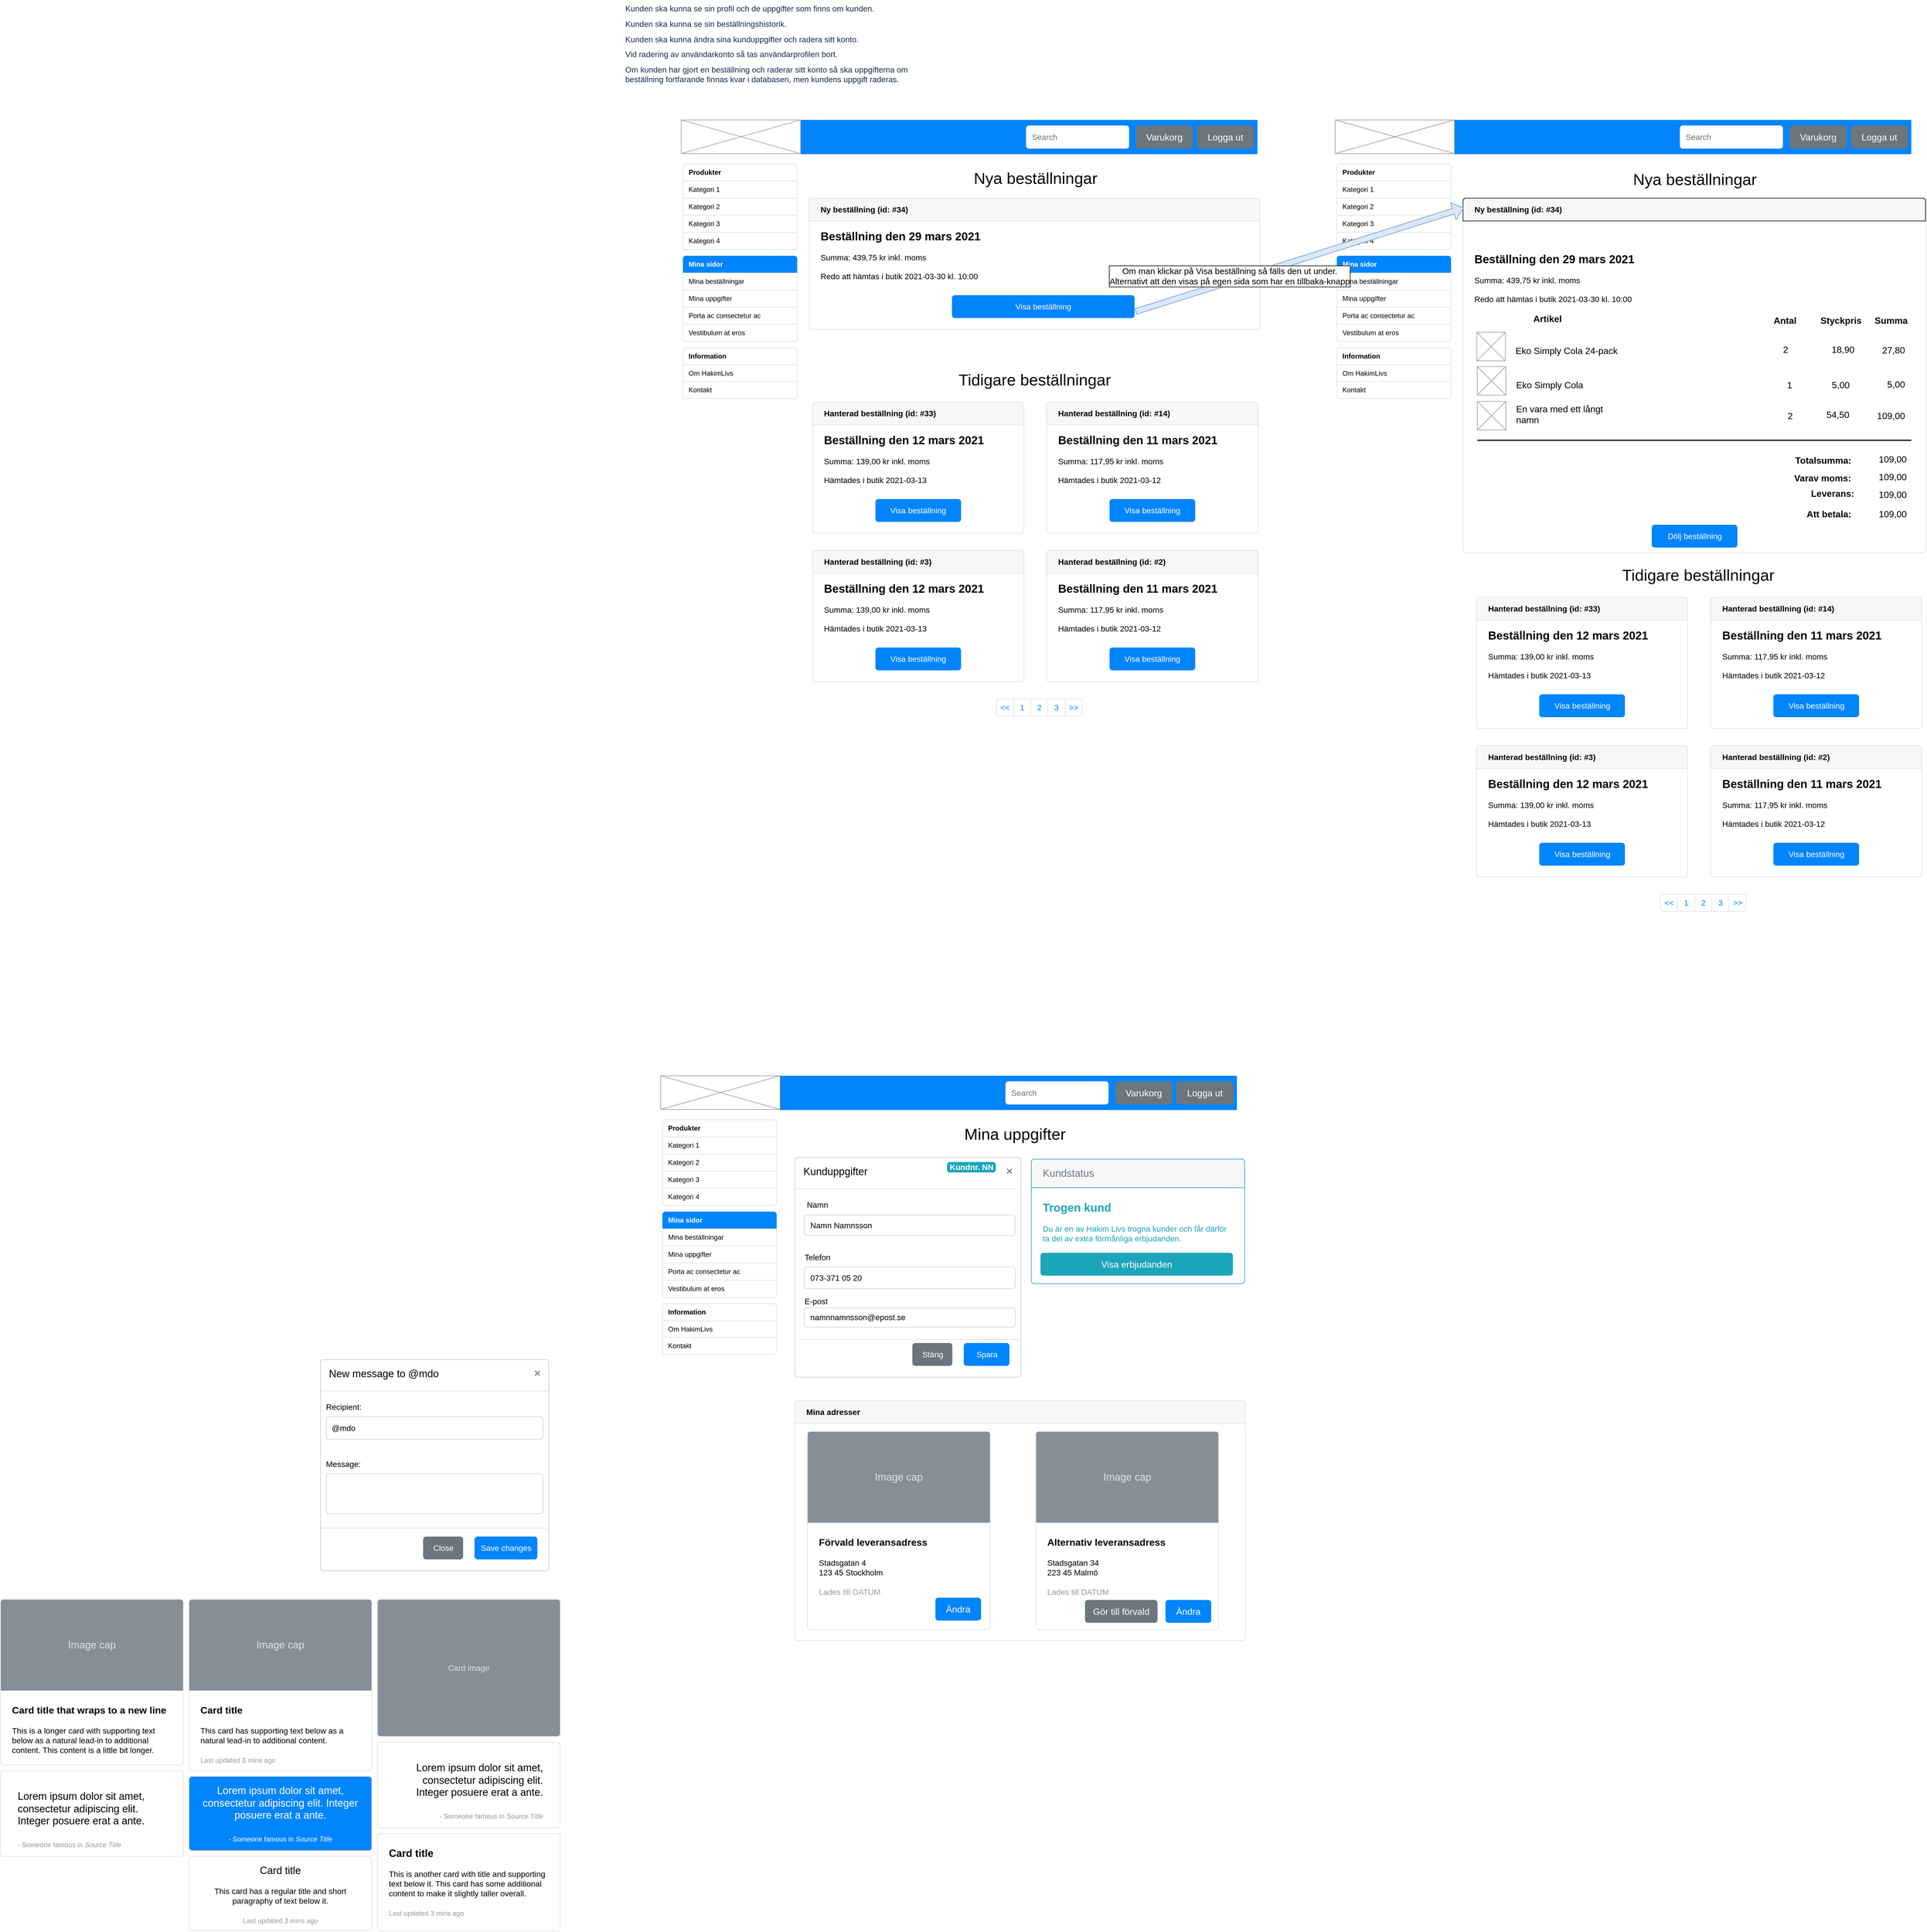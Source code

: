 <mxfile version="14.5.3" type="github">
  <diagram name="Page-1" id="03018318-947c-dd8e-b7a3-06fadd420f32">
    <mxGraphModel dx="2858" dy="1873" grid="0" gridSize="10" guides="1" tooltips="1" connect="1" arrows="1" fold="1" page="1" pageScale="1" pageWidth="1169" pageHeight="827" background="#ffffff" math="0" shadow="0">
      <root>
        <mxCell id="0" />
        <mxCell id="1" parent="0" />
        <mxCell id="zWoutBjJizttgaIo_MZe-9" value="&lt;p style=&quot;margin: 0px; padding: 0px; color: rgb(23, 43, 77); font-size: 14px; font-style: normal; font-weight: 400; letter-spacing: normal; text-indent: 0px; text-transform: none; word-spacing: 0px; background-color: rgb(255, 255, 255);&quot;&gt;Kunden ska kunna se sin profil och de uppgifter som finns om kunden.&lt;/p&gt;&lt;p style=&quot;margin: 10px 0px 0px; padding: 0px; color: rgb(23, 43, 77); font-size: 14px; font-style: normal; font-weight: 400; letter-spacing: normal; text-indent: 0px; text-transform: none; word-spacing: 0px; background-color: rgb(255, 255, 255);&quot;&gt;Kunden ska kunna se sin beställningshistorik.&lt;/p&gt;&lt;p style=&quot;margin: 10px 0px 0px; padding: 0px; color: rgb(23, 43, 77); font-size: 14px; font-style: normal; font-weight: 400; letter-spacing: normal; text-indent: 0px; text-transform: none; word-spacing: 0px; background-color: rgb(255, 255, 255);&quot;&gt;Kunden ska kunna ändra sina kunduppgifter och radera sitt konto.&amp;nbsp;&lt;/p&gt;&lt;p style=&quot;margin: 10px 0px 0px; padding: 0px; color: rgb(23, 43, 77); font-size: 14px; font-style: normal; font-weight: 400; letter-spacing: normal; text-indent: 0px; text-transform: none; word-spacing: 0px; background-color: rgb(255, 255, 255);&quot;&gt;Vid radering av användarkonto så tas användarprofilen bort.&lt;/p&gt;&lt;p style=&quot;margin: 10px 0px 0px; padding: 0px; color: rgb(23, 43, 77); font-size: 14px; font-style: normal; font-weight: 400; letter-spacing: normal; text-indent: 0px; text-transform: none; word-spacing: 0px; background-color: rgb(255, 255, 255);&quot;&gt;Om kunden har gjort en beställning och raderar sitt konto så ska uppgifterna om beställning fortfarande finnas kvar i databasen, men kundens uppgift raderas.&lt;/p&gt;" style="text;whiteSpace=wrap;html=1;" parent="1" vertex="1">
          <mxGeometry x="46" y="-196" width="550" height="140" as="geometry" />
        </mxCell>
        <mxCell id="zWoutBjJizttgaIo_MZe-147" value="" style="html=1;shadow=0;dashed=0;shape=mxgraph.bootstrap.rrect;rSize=5;strokeColor=#DFDFDF;html=1;whiteSpace=wrap;fillColor=#FFFFFF;fontColor=#000000;align=right;container=0;" parent="1" vertex="1">
          <mxGeometry x="1515" y="151" width="811" height="621" as="geometry" />
        </mxCell>
        <mxCell id="zWoutBjJizttgaIo_MZe-168" value="Nya beställningar" style="text;html=1;strokeColor=none;fillColor=none;align=center;verticalAlign=middle;whiteSpace=wrap;rounded=0;fontSize=28;" parent="1" vertex="1">
          <mxGeometry x="1646.75" y="93" width="547.5" height="50" as="geometry" />
        </mxCell>
        <mxCell id="zWoutBjJizttgaIo_MZe-169" value="" style="html=1;shadow=0;dashed=0;fillColor=#0085FC;strokeColor=none;fontSize=16;fontColor=#ffffff;align=left;spacing=15;" parent="1" vertex="1">
          <mxGeometry x="1500" y="14" width="800" height="60" as="geometry" />
        </mxCell>
        <mxCell id="zWoutBjJizttgaIo_MZe-170" value="Search" style="html=1;shadow=0;dashed=0;shape=mxgraph.bootstrap.rrect;rSize=5;fontSize=14;fontColor=#6C767D;strokeColor=#CED4DA;fillColor=#ffffff;align=left;spacing=10;" parent="zWoutBjJizttgaIo_MZe-169" vertex="1">
          <mxGeometry x="1" width="180" height="40" relative="1" as="geometry">
            <mxPoint x="-405" y="10" as="offset" />
          </mxGeometry>
        </mxCell>
        <mxCell id="zWoutBjJizttgaIo_MZe-171" value="Varukorg" style="html=1;shadow=0;dashed=0;shape=mxgraph.bootstrap.rrect;rSize=5;strokeColor=none;strokeWidth=1;fillColor=#6C767D;fontColor=#FFFFFF;whiteSpace=wrap;align=center;verticalAlign=middle;spacingLeft=0;fontStyle=0;fontSize=16;spacing=5;" parent="zWoutBjJizttgaIo_MZe-169" vertex="1">
          <mxGeometry x="587" y="10" width="100" height="40" as="geometry" />
        </mxCell>
        <mxCell id="zWoutBjJizttgaIo_MZe-172" value="Logga ut" style="html=1;shadow=0;dashed=0;shape=mxgraph.bootstrap.rrect;rSize=5;strokeColor=none;strokeWidth=1;fillColor=#6C767D;fontColor=#FFFFFF;whiteSpace=wrap;align=center;verticalAlign=middle;spacingLeft=0;fontStyle=0;fontSize=16;spacing=5;" parent="zWoutBjJizttgaIo_MZe-169" vertex="1">
          <mxGeometry x="694" y="10" width="100" height="40" as="geometry" />
        </mxCell>
        <mxCell id="zWoutBjJizttgaIo_MZe-189" value="" style="verticalLabelPosition=bottom;shadow=0;dashed=0;align=center;html=1;verticalAlign=top;strokeWidth=1;shape=mxgraph.mockup.graphics.simpleIcon;strokeColor=#999999;fontSize=28;" parent="1" vertex="1">
          <mxGeometry x="1291" y="14" width="209" height="59" as="geometry" />
        </mxCell>
        <mxCell id="zWoutBjJizttgaIo_MZe-190" value="" style="group" parent="1" vertex="1" connectable="0">
          <mxGeometry x="146" y="14" width="1019.5" height="1044" as="geometry" />
        </mxCell>
        <mxCell id="zWoutBjJizttgaIo_MZe-34" value="" style="html=1;shadow=0;dashed=0;shape=mxgraph.bootstrap.rrect;rSize=5;strokeColor=#DEE2E6;html=1;whiteSpace=wrap;fillColor=#ffffff;fontColor=#0085FC;align=center;" parent="zWoutBjJizttgaIo_MZe-190" vertex="1">
          <mxGeometry x="552" y="1014" width="150" height="30" as="geometry" />
        </mxCell>
        <mxCell id="zWoutBjJizttgaIo_MZe-35" value="&lt;&lt;" style="strokeColor=inherit;fillColor=inherit;gradientColor=inherit;fontColor=inherit;html=1;shadow=0;dashed=0;shape=mxgraph.bootstrap.leftButton;rSize=5;perimeter=none;whiteSpace=wrap;resizeHeight=1;fontSize=14;" parent="zWoutBjJizttgaIo_MZe-34" vertex="1">
          <mxGeometry width="30" height="30" relative="1" as="geometry" />
        </mxCell>
        <mxCell id="zWoutBjJizttgaIo_MZe-36" value="1" style="strokeColor=inherit;fillColor=inherit;gradientColor=inherit;fontColor=inherit;html=1;shadow=0;dashed=0;perimeter=none;whiteSpace=wrap;resizeHeight=1;fontSize=14;" parent="zWoutBjJizttgaIo_MZe-34" vertex="1">
          <mxGeometry width="30" height="30" relative="1" as="geometry">
            <mxPoint x="30" as="offset" />
          </mxGeometry>
        </mxCell>
        <mxCell id="zWoutBjJizttgaIo_MZe-37" value="2" style="strokeColor=inherit;fillColor=inherit;gradientColor=inherit;fontColor=inherit;html=1;shadow=0;dashed=0;perimeter=none;whiteSpace=wrap;resizeHeight=1;fontSize=14;" parent="zWoutBjJizttgaIo_MZe-34" vertex="1">
          <mxGeometry width="30" height="30" relative="1" as="geometry">
            <mxPoint x="60" as="offset" />
          </mxGeometry>
        </mxCell>
        <mxCell id="zWoutBjJizttgaIo_MZe-38" value="3" style="strokeColor=inherit;fillColor=inherit;gradientColor=inherit;fontColor=inherit;html=1;shadow=0;dashed=0;perimeter=none;whiteSpace=wrap;resizeHeight=1;fontSize=14;" parent="zWoutBjJizttgaIo_MZe-34" vertex="1">
          <mxGeometry width="30" height="30" relative="1" as="geometry">
            <mxPoint x="90" as="offset" />
          </mxGeometry>
        </mxCell>
        <mxCell id="zWoutBjJizttgaIo_MZe-39" value="&gt;&gt;" style="strokeColor=inherit;fillColor=inherit;gradientColor=inherit;fontColor=inherit;html=1;shadow=0;dashed=0;shape=mxgraph.bootstrap.rightButton;rSize=5;perimeter=none;whiteSpace=wrap;resizeHeight=1;fontSize=14;" parent="zWoutBjJizttgaIo_MZe-34" vertex="1">
          <mxGeometry x="1" width="30" height="30" relative="1" as="geometry">
            <mxPoint x="-30" as="offset" />
          </mxGeometry>
        </mxCell>
        <mxCell id="zWoutBjJizttgaIo_MZe-66" value="" style="html=1;shadow=0;dashed=0;shape=mxgraph.bootstrap.rrect;rSize=5;strokeColor=#DFDFDF;html=1;whiteSpace=wrap;fillColor=#FFFFFF;fontColor=#000000;align=center;" parent="zWoutBjJizttgaIo_MZe-190" vertex="1">
          <mxGeometry x="224" y="137" width="789" height="230" as="geometry" />
        </mxCell>
        <mxCell id="zWoutBjJizttgaIo_MZe-67" value="Ny beställning (id: #34)" style="html=1;shadow=0;dashed=0;shape=mxgraph.bootstrap.topButton;strokeColor=inherit;fillColor=#F7F7F7;rSize=5;perimeter=none;whiteSpace=wrap;resizeWidth=1;align=left;spacing=20;fontSize=14;fontStyle=1" parent="zWoutBjJizttgaIo_MZe-66" vertex="1">
          <mxGeometry width="789" height="40" relative="1" as="geometry" />
        </mxCell>
        <mxCell id="zWoutBjJizttgaIo_MZe-68" value="&lt;span style=&quot;font-size: 20px&quot;&gt;&lt;b&gt;Beställning den 29 mars 2021&lt;br&gt;&lt;/b&gt;&lt;/span&gt;&lt;br style=&quot;font-size: 14px&quot;&gt;Summa: 439,75 kr inkl. moms&lt;br&gt;&lt;br&gt;Redo att hämtas i butik 2021-03-30 kl. 10:00" style="perimeter=none;html=1;whiteSpace=wrap;fillColor=none;strokeColor=none;resizeWidth=1;verticalAlign=top;align=left;spacing=20;spacingTop=-10;fontSize=14;" parent="zWoutBjJizttgaIo_MZe-66" vertex="1">
          <mxGeometry width="789" height="120" relative="1" as="geometry">
            <mxPoint y="40" as="offset" />
          </mxGeometry>
        </mxCell>
        <mxCell id="zWoutBjJizttgaIo_MZe-69" value="Visa beställning" style="html=1;shadow=0;dashed=0;shape=mxgraph.bootstrap.rrect;rSize=5;perimeter=none;whiteSpace=wrap;fillColor=#0085FC;strokeColor=none;fontColor=#ffffff;resizeWidth=1;fontSize=14;" parent="zWoutBjJizttgaIo_MZe-66" vertex="1">
          <mxGeometry y="1" width="319.865" height="40" relative="1" as="geometry">
            <mxPoint x="250" y="-60" as="offset" />
          </mxGeometry>
        </mxCell>
        <mxCell id="zWoutBjJizttgaIo_MZe-75" value="" style="html=1;shadow=0;dashed=0;shape=mxgraph.bootstrap.rrect;rSize=5;strokeColor=#DFDFDF;html=1;whiteSpace=wrap;fillColor=#FFFFFF;fontColor=#000000;align=center;" parent="zWoutBjJizttgaIo_MZe-190" vertex="1">
          <mxGeometry x="230" y="494" width="370" height="230" as="geometry" />
        </mxCell>
        <mxCell id="zWoutBjJizttgaIo_MZe-76" value="Hanterad beställning (id: #33)" style="html=1;shadow=0;dashed=0;shape=mxgraph.bootstrap.topButton;strokeColor=inherit;fillColor=#F7F7F7;rSize=5;perimeter=none;whiteSpace=wrap;resizeWidth=1;align=left;spacing=20;fontSize=14;fontStyle=1" parent="zWoutBjJizttgaIo_MZe-75" vertex="1">
          <mxGeometry width="370" height="40" relative="1" as="geometry" />
        </mxCell>
        <mxCell id="zWoutBjJizttgaIo_MZe-77" value="&lt;span style=&quot;font-size: 20px&quot;&gt;&lt;b&gt;Beställning den 12 mars 2021&lt;br&gt;&lt;/b&gt;&lt;/span&gt;&lt;br style=&quot;font-size: 14px&quot;&gt;Summa: 139,00 kr inkl. moms&lt;br&gt;&lt;br&gt;Hämtades i butik 2021-03-13" style="perimeter=none;html=1;whiteSpace=wrap;fillColor=none;strokeColor=none;resizeWidth=1;verticalAlign=top;align=left;spacing=20;spacingTop=-10;fontSize=14;" parent="zWoutBjJizttgaIo_MZe-75" vertex="1">
          <mxGeometry width="370" height="120" relative="1" as="geometry">
            <mxPoint y="40" as="offset" />
          </mxGeometry>
        </mxCell>
        <mxCell id="zWoutBjJizttgaIo_MZe-78" value="Visa beställning" style="html=1;shadow=0;dashed=0;shape=mxgraph.bootstrap.rrect;rSize=5;perimeter=none;whiteSpace=wrap;fillColor=#0085FC;strokeColor=none;fontColor=#ffffff;resizeWidth=1;fontSize=14;" parent="zWoutBjJizttgaIo_MZe-75" vertex="1">
          <mxGeometry y="1" width="150" height="40" relative="1" as="geometry">
            <mxPoint x="110" y="-60" as="offset" />
          </mxGeometry>
        </mxCell>
        <mxCell id="zWoutBjJizttgaIo_MZe-83" value="" style="html=1;shadow=0;dashed=0;shape=mxgraph.bootstrap.rrect;rSize=5;strokeColor=#DFDFDF;html=1;whiteSpace=wrap;fillColor=#FFFFFF;fontColor=#000000;align=center;" parent="zWoutBjJizttgaIo_MZe-190" vertex="1">
          <mxGeometry x="640" y="494" width="370" height="230" as="geometry" />
        </mxCell>
        <mxCell id="zWoutBjJizttgaIo_MZe-84" value="Hanterad beställning (id: #14)" style="html=1;shadow=0;dashed=0;shape=mxgraph.bootstrap.topButton;strokeColor=inherit;fillColor=#F7F7F7;rSize=5;perimeter=none;whiteSpace=wrap;resizeWidth=1;align=left;spacing=20;fontSize=14;fontStyle=1" parent="zWoutBjJizttgaIo_MZe-83" vertex="1">
          <mxGeometry width="370" height="40" relative="1" as="geometry" />
        </mxCell>
        <mxCell id="zWoutBjJizttgaIo_MZe-85" value="&lt;span style=&quot;font-size: 20px&quot;&gt;&lt;b&gt;Beställning den 11 mars 2021&lt;br&gt;&lt;/b&gt;&lt;/span&gt;&lt;br style=&quot;font-size: 14px&quot;&gt;Summa: 117,95 kr inkl. moms&lt;br&gt;&lt;br&gt;Hämtades i butik 2021-03-12" style="perimeter=none;html=1;whiteSpace=wrap;fillColor=none;strokeColor=none;resizeWidth=1;verticalAlign=top;align=left;spacing=20;spacingTop=-10;fontSize=14;" parent="zWoutBjJizttgaIo_MZe-83" vertex="1">
          <mxGeometry width="370" height="120" relative="1" as="geometry">
            <mxPoint y="40" as="offset" />
          </mxGeometry>
        </mxCell>
        <mxCell id="zWoutBjJizttgaIo_MZe-86" value="Visa beställning" style="html=1;shadow=0;dashed=0;shape=mxgraph.bootstrap.rrect;rSize=5;perimeter=none;whiteSpace=wrap;fillColor=#0085FC;strokeColor=none;fontColor=#ffffff;resizeWidth=1;fontSize=14;" parent="zWoutBjJizttgaIo_MZe-83" vertex="1">
          <mxGeometry y="1" width="150" height="40" relative="1" as="geometry">
            <mxPoint x="110" y="-60" as="offset" />
          </mxGeometry>
        </mxCell>
        <mxCell id="zWoutBjJizttgaIo_MZe-87" value="" style="html=1;shadow=0;dashed=0;shape=mxgraph.bootstrap.rrect;rSize=5;strokeColor=#DFDFDF;html=1;whiteSpace=wrap;fillColor=#FFFFFF;fontColor=#000000;align=center;" parent="zWoutBjJizttgaIo_MZe-190" vertex="1">
          <mxGeometry x="230" y="754" width="370" height="230" as="geometry" />
        </mxCell>
        <mxCell id="zWoutBjJizttgaIo_MZe-88" value="Hanterad beställning (id: #3)" style="html=1;shadow=0;dashed=0;shape=mxgraph.bootstrap.topButton;strokeColor=inherit;fillColor=#F7F7F7;rSize=5;perimeter=none;whiteSpace=wrap;resizeWidth=1;align=left;spacing=20;fontSize=14;fontStyle=1" parent="zWoutBjJizttgaIo_MZe-87" vertex="1">
          <mxGeometry width="370" height="40" relative="1" as="geometry" />
        </mxCell>
        <mxCell id="zWoutBjJizttgaIo_MZe-89" value="&lt;span style=&quot;font-size: 20px&quot;&gt;&lt;b&gt;Beställning den 12 mars 2021&lt;br&gt;&lt;/b&gt;&lt;/span&gt;&lt;br style=&quot;font-size: 14px&quot;&gt;Summa: 139,00 kr inkl. moms&lt;br&gt;&lt;br&gt;Hämtades i butik 2021-03-13" style="perimeter=none;html=1;whiteSpace=wrap;fillColor=none;strokeColor=none;resizeWidth=1;verticalAlign=top;align=left;spacing=20;spacingTop=-10;fontSize=14;" parent="zWoutBjJizttgaIo_MZe-87" vertex="1">
          <mxGeometry width="370" height="120" relative="1" as="geometry">
            <mxPoint y="40" as="offset" />
          </mxGeometry>
        </mxCell>
        <mxCell id="zWoutBjJizttgaIo_MZe-90" value="Visa beställning" style="html=1;shadow=0;dashed=0;shape=mxgraph.bootstrap.rrect;rSize=5;perimeter=none;whiteSpace=wrap;fillColor=#0085FC;strokeColor=none;fontColor=#ffffff;resizeWidth=1;fontSize=14;" parent="zWoutBjJizttgaIo_MZe-87" vertex="1">
          <mxGeometry y="1" width="150" height="40" relative="1" as="geometry">
            <mxPoint x="110" y="-60" as="offset" />
          </mxGeometry>
        </mxCell>
        <mxCell id="zWoutBjJizttgaIo_MZe-91" value="" style="html=1;shadow=0;dashed=0;shape=mxgraph.bootstrap.rrect;rSize=5;strokeColor=#DFDFDF;html=1;whiteSpace=wrap;fillColor=#FFFFFF;fontColor=#000000;align=center;" parent="zWoutBjJizttgaIo_MZe-190" vertex="1">
          <mxGeometry x="640" y="754" width="370" height="230" as="geometry" />
        </mxCell>
        <mxCell id="zWoutBjJizttgaIo_MZe-92" value="Hanterad beställning (id: #2)" style="html=1;shadow=0;dashed=0;shape=mxgraph.bootstrap.topButton;strokeColor=inherit;fillColor=#F7F7F7;rSize=5;perimeter=none;whiteSpace=wrap;resizeWidth=1;align=left;spacing=20;fontSize=14;fontStyle=1" parent="zWoutBjJizttgaIo_MZe-91" vertex="1">
          <mxGeometry width="370" height="40" relative="1" as="geometry" />
        </mxCell>
        <mxCell id="zWoutBjJizttgaIo_MZe-93" value="&lt;span style=&quot;font-size: 20px&quot;&gt;&lt;b&gt;Beställning den 11 mars 2021&lt;br&gt;&lt;/b&gt;&lt;/span&gt;&lt;br style=&quot;font-size: 14px&quot;&gt;Summa: 117,95 kr inkl. moms&lt;br&gt;&lt;br&gt;Hämtades i butik 2021-03-12" style="perimeter=none;html=1;whiteSpace=wrap;fillColor=none;strokeColor=none;resizeWidth=1;verticalAlign=top;align=left;spacing=20;spacingTop=-10;fontSize=14;" parent="zWoutBjJizttgaIo_MZe-91" vertex="1">
          <mxGeometry width="370" height="120" relative="1" as="geometry">
            <mxPoint y="40" as="offset" />
          </mxGeometry>
        </mxCell>
        <mxCell id="zWoutBjJizttgaIo_MZe-94" value="Visa beställning" style="html=1;shadow=0;dashed=0;shape=mxgraph.bootstrap.rrect;rSize=5;perimeter=none;whiteSpace=wrap;fillColor=#0085FC;strokeColor=none;fontColor=#ffffff;resizeWidth=1;fontSize=14;" parent="zWoutBjJizttgaIo_MZe-91" vertex="1">
          <mxGeometry y="1" width="150" height="40" relative="1" as="geometry">
            <mxPoint x="110" y="-60" as="offset" />
          </mxGeometry>
        </mxCell>
        <mxCell id="zWoutBjJizttgaIo_MZe-95" value="Tidigare beställningar" style="text;html=1;strokeColor=none;fillColor=none;align=center;verticalAlign=middle;whiteSpace=wrap;rounded=0;fontSize=28;" parent="zWoutBjJizttgaIo_MZe-190" vertex="1">
          <mxGeometry x="220.5" y="430" width="796" height="50" as="geometry" />
        </mxCell>
        <mxCell id="zWoutBjJizttgaIo_MZe-96" value="Nya beställningar" style="text;html=1;strokeColor=none;fillColor=none;align=center;verticalAlign=middle;whiteSpace=wrap;rounded=0;fontSize=28;" parent="zWoutBjJizttgaIo_MZe-190" vertex="1">
          <mxGeometry x="220.5" y="77" width="799" height="50" as="geometry" />
        </mxCell>
        <mxCell id="zWoutBjJizttgaIo_MZe-99" value="" style="html=1;shadow=0;dashed=0;fillColor=#0085FC;strokeColor=none;fontSize=16;fontColor=#ffffff;align=left;spacing=15;" parent="zWoutBjJizttgaIo_MZe-190" vertex="1">
          <mxGeometry x="209" width="800" height="60" as="geometry" />
        </mxCell>
        <mxCell id="zWoutBjJizttgaIo_MZe-105" value="Search" style="html=1;shadow=0;dashed=0;shape=mxgraph.bootstrap.rrect;rSize=5;fontSize=14;fontColor=#6C767D;strokeColor=#CED4DA;fillColor=#ffffff;align=left;spacing=10;" parent="zWoutBjJizttgaIo_MZe-99" vertex="1">
          <mxGeometry x="1" width="180" height="40" relative="1" as="geometry">
            <mxPoint x="-405" y="10" as="offset" />
          </mxGeometry>
        </mxCell>
        <mxCell id="zWoutBjJizttgaIo_MZe-106" value="Varukorg" style="html=1;shadow=0;dashed=0;shape=mxgraph.bootstrap.rrect;rSize=5;strokeColor=none;strokeWidth=1;fillColor=#6C767D;fontColor=#FFFFFF;whiteSpace=wrap;align=center;verticalAlign=middle;spacingLeft=0;fontStyle=0;fontSize=16;spacing=5;" parent="zWoutBjJizttgaIo_MZe-99" vertex="1">
          <mxGeometry x="587" y="10" width="100" height="40" as="geometry" />
        </mxCell>
        <mxCell id="zWoutBjJizttgaIo_MZe-107" value="Logga ut" style="html=1;shadow=0;dashed=0;shape=mxgraph.bootstrap.rrect;rSize=5;strokeColor=none;strokeWidth=1;fillColor=#6C767D;fontColor=#FFFFFF;whiteSpace=wrap;align=center;verticalAlign=middle;spacingLeft=0;fontStyle=0;fontSize=16;spacing=5;" parent="zWoutBjJizttgaIo_MZe-99" vertex="1">
          <mxGeometry x="694" y="10" width="100" height="40" as="geometry" />
        </mxCell>
        <mxCell id="zWoutBjJizttgaIo_MZe-113" value="" style="html=1;shadow=0;dashed=0;shape=mxgraph.bootstrap.rrect;rSize=5;strokeColor=#DFDFDF;html=1;whiteSpace=wrap;fillColor=#FFFFFF;fontColor=#000000;align=right;" parent="zWoutBjJizttgaIo_MZe-190" vertex="1">
          <mxGeometry x="3" y="238" width="200" height="150" as="geometry" />
        </mxCell>
        <mxCell id="zWoutBjJizttgaIo_MZe-114" value="Mina sidor" style="html=1;shadow=0;dashed=0;shape=mxgraph.bootstrap.topButton;rSize=5;strokeColor=none;fillColor=#0085FC;fontColor=#ffffff;perimeter=none;whiteSpace=wrap;resizeWidth=1;align=left;spacing=10;fontStyle=1" parent="zWoutBjJizttgaIo_MZe-113" vertex="1">
          <mxGeometry width="200" height="30" relative="1" as="geometry" />
        </mxCell>
        <mxCell id="zWoutBjJizttgaIo_MZe-115" value="Mina beställningar" style="strokeColor=inherit;fillColor=inherit;gradientColor=inherit;fontColor=inherit;html=1;shadow=0;dashed=0;perimeter=none;whiteSpace=wrap;resizeWidth=1;align=left;spacing=10;" parent="zWoutBjJizttgaIo_MZe-113" vertex="1">
          <mxGeometry width="200" height="30" relative="1" as="geometry">
            <mxPoint y="30" as="offset" />
          </mxGeometry>
        </mxCell>
        <mxCell id="zWoutBjJizttgaIo_MZe-116" value="Mina uppgifter" style="strokeColor=inherit;fillColor=inherit;gradientColor=inherit;fontColor=inherit;html=1;shadow=0;dashed=0;perimeter=none;whiteSpace=wrap;resizeWidth=1;align=left;spacing=10;" parent="zWoutBjJizttgaIo_MZe-113" vertex="1">
          <mxGeometry width="200" height="30" relative="1" as="geometry">
            <mxPoint y="60" as="offset" />
          </mxGeometry>
        </mxCell>
        <mxCell id="zWoutBjJizttgaIo_MZe-117" value="Porta ac consectetur ac" style="strokeColor=inherit;fillColor=inherit;gradientColor=inherit;fontColor=inherit;html=1;shadow=0;dashed=0;perimeter=none;whiteSpace=wrap;resizeWidth=1;align=left;spacing=10;" parent="zWoutBjJizttgaIo_MZe-113" vertex="1">
          <mxGeometry width="200" height="30" relative="1" as="geometry">
            <mxPoint y="90" as="offset" />
          </mxGeometry>
        </mxCell>
        <mxCell id="zWoutBjJizttgaIo_MZe-118" value="Vestibulum at eros" style="strokeColor=inherit;fillColor=inherit;gradientColor=inherit;fontColor=inherit;html=1;shadow=0;dashed=0;shape=mxgraph.bootstrap.bottomButton;rSize=5;perimeter=none;whiteSpace=wrap;resizeWidth=1;resizeHeight=0;align=left;spacing=10;" parent="zWoutBjJizttgaIo_MZe-113" vertex="1">
          <mxGeometry y="1" width="200" height="30" relative="1" as="geometry">
            <mxPoint y="-30" as="offset" />
          </mxGeometry>
        </mxCell>
        <mxCell id="zWoutBjJizttgaIo_MZe-119" value="" style="html=1;shadow=0;dashed=0;shape=mxgraph.bootstrap.rrect;rSize=5;strokeColor=#DFDFDF;html=1;whiteSpace=wrap;fillColor=#FFFFFF;fontColor=#000000;align=right;" parent="zWoutBjJizttgaIo_MZe-190" vertex="1">
          <mxGeometry x="3" y="77" width="200" height="150" as="geometry" />
        </mxCell>
        <mxCell id="zWoutBjJizttgaIo_MZe-120" value="Produkter" style="strokeColor=inherit;fillColor=inherit;gradientColor=inherit;fontColor=inherit;html=1;shadow=0;dashed=0;shape=mxgraph.bootstrap.topButton;rSize=5;perimeter=none;whiteSpace=wrap;resizeWidth=1;align=left;spacing=10;fontStyle=1" parent="zWoutBjJizttgaIo_MZe-119" vertex="1">
          <mxGeometry width="200" height="30" relative="1" as="geometry" />
        </mxCell>
        <mxCell id="zWoutBjJizttgaIo_MZe-121" value="Kategori 1" style="strokeColor=inherit;fillColor=inherit;gradientColor=inherit;fontColor=inherit;html=1;shadow=0;dashed=0;perimeter=none;whiteSpace=wrap;resizeWidth=1;align=left;spacing=10;" parent="zWoutBjJizttgaIo_MZe-119" vertex="1">
          <mxGeometry width="200" height="30" relative="1" as="geometry">
            <mxPoint y="30" as="offset" />
          </mxGeometry>
        </mxCell>
        <mxCell id="zWoutBjJizttgaIo_MZe-122" value="Kategori 2" style="strokeColor=inherit;fillColor=inherit;gradientColor=inherit;fontColor=inherit;html=1;shadow=0;dashed=0;perimeter=none;whiteSpace=wrap;resizeWidth=1;align=left;spacing=10;" parent="zWoutBjJizttgaIo_MZe-119" vertex="1">
          <mxGeometry width="200" height="30" relative="1" as="geometry">
            <mxPoint y="60" as="offset" />
          </mxGeometry>
        </mxCell>
        <mxCell id="zWoutBjJizttgaIo_MZe-123" value="Kategori 3" style="strokeColor=inherit;fillColor=inherit;gradientColor=inherit;fontColor=inherit;html=1;shadow=0;dashed=0;perimeter=none;whiteSpace=wrap;resizeWidth=1;align=left;spacing=10;" parent="zWoutBjJizttgaIo_MZe-119" vertex="1">
          <mxGeometry width="200" height="30" relative="1" as="geometry">
            <mxPoint y="90" as="offset" />
          </mxGeometry>
        </mxCell>
        <mxCell id="zWoutBjJizttgaIo_MZe-124" value="Kategori 4" style="strokeColor=inherit;fillColor=inherit;gradientColor=inherit;fontColor=inherit;html=1;shadow=0;dashed=0;shape=mxgraph.bootstrap.bottomButton;rSize=5;perimeter=none;whiteSpace=wrap;resizeWidth=1;resizeHeight=0;align=left;spacing=10;" parent="zWoutBjJizttgaIo_MZe-119" vertex="1">
          <mxGeometry y="1" width="200" height="30" relative="1" as="geometry">
            <mxPoint y="-30" as="offset" />
          </mxGeometry>
        </mxCell>
        <mxCell id="zWoutBjJizttgaIo_MZe-125" value="" style="html=1;shadow=0;dashed=0;shape=mxgraph.bootstrap.rrect;rSize=5;strokeColor=#DFDFDF;html=1;whiteSpace=wrap;fillColor=#FFFFFF;fontColor=#000000;align=right;" parent="zWoutBjJizttgaIo_MZe-190" vertex="1">
          <mxGeometry x="3" y="399" width="200" height="89" as="geometry" />
        </mxCell>
        <mxCell id="zWoutBjJizttgaIo_MZe-126" value="Information" style="strokeColor=inherit;fillColor=inherit;gradientColor=inherit;fontColor=inherit;html=1;shadow=0;dashed=0;shape=mxgraph.bootstrap.topButton;rSize=5;perimeter=none;whiteSpace=wrap;resizeWidth=1;align=left;spacing=10;fontStyle=1" parent="zWoutBjJizttgaIo_MZe-125" vertex="1">
          <mxGeometry width="200" height="30" relative="1" as="geometry" />
        </mxCell>
        <mxCell id="zWoutBjJizttgaIo_MZe-127" value="Om HakimLivs" style="strokeColor=inherit;fillColor=inherit;gradientColor=inherit;fontColor=inherit;html=1;shadow=0;dashed=0;perimeter=none;whiteSpace=wrap;resizeWidth=1;align=left;spacing=10;" parent="zWoutBjJizttgaIo_MZe-125" vertex="1">
          <mxGeometry width="200" height="30" relative="1" as="geometry">
            <mxPoint y="30" as="offset" />
          </mxGeometry>
        </mxCell>
        <mxCell id="zWoutBjJizttgaIo_MZe-130" value="Kontakt" style="strokeColor=inherit;fillColor=inherit;gradientColor=inherit;fontColor=inherit;html=1;shadow=0;dashed=0;shape=mxgraph.bootstrap.bottomButton;rSize=5;perimeter=none;whiteSpace=wrap;resizeWidth=1;resizeHeight=0;align=left;spacing=10;" parent="zWoutBjJizttgaIo_MZe-125" vertex="1">
          <mxGeometry y="1" width="200" height="30" relative="1" as="geometry">
            <mxPoint y="-30" as="offset" />
          </mxGeometry>
        </mxCell>
        <mxCell id="zWoutBjJizttgaIo_MZe-140" value="" style="verticalLabelPosition=bottom;shadow=0;dashed=0;align=center;html=1;verticalAlign=top;strokeWidth=1;shape=mxgraph.mockup.graphics.simpleIcon;strokeColor=#999999;fontSize=28;" parent="zWoutBjJizttgaIo_MZe-190" vertex="1">
          <mxGeometry width="209" height="59" as="geometry" />
        </mxCell>
        <mxCell id="zWoutBjJizttgaIo_MZe-191" value="" style="group" parent="1" vertex="1" connectable="0">
          <mxGeometry x="1294" y="91" width="200" height="411" as="geometry" />
        </mxCell>
        <mxCell id="zWoutBjJizttgaIo_MZe-173" value="" style="html=1;shadow=0;dashed=0;shape=mxgraph.bootstrap.rrect;rSize=5;strokeColor=#DFDFDF;html=1;whiteSpace=wrap;fillColor=#FFFFFF;fontColor=#000000;align=right;" parent="zWoutBjJizttgaIo_MZe-191" vertex="1">
          <mxGeometry y="161" width="200" height="150" as="geometry" />
        </mxCell>
        <mxCell id="zWoutBjJizttgaIo_MZe-174" value="Mina sidor" style="html=1;shadow=0;dashed=0;shape=mxgraph.bootstrap.topButton;rSize=5;strokeColor=none;fillColor=#0085FC;fontColor=#ffffff;perimeter=none;whiteSpace=wrap;resizeWidth=1;align=left;spacing=10;fontStyle=1" parent="zWoutBjJizttgaIo_MZe-173" vertex="1">
          <mxGeometry width="200" height="30" relative="1" as="geometry" />
        </mxCell>
        <mxCell id="zWoutBjJizttgaIo_MZe-175" value="Mina beställningar" style="strokeColor=inherit;fillColor=inherit;gradientColor=inherit;fontColor=inherit;html=1;shadow=0;dashed=0;perimeter=none;whiteSpace=wrap;resizeWidth=1;align=left;spacing=10;" parent="zWoutBjJizttgaIo_MZe-173" vertex="1">
          <mxGeometry width="200" height="30" relative="1" as="geometry">
            <mxPoint y="30" as="offset" />
          </mxGeometry>
        </mxCell>
        <mxCell id="zWoutBjJizttgaIo_MZe-176" value="Mina uppgifter" style="strokeColor=inherit;fillColor=inherit;gradientColor=inherit;fontColor=inherit;html=1;shadow=0;dashed=0;perimeter=none;whiteSpace=wrap;resizeWidth=1;align=left;spacing=10;" parent="zWoutBjJizttgaIo_MZe-173" vertex="1">
          <mxGeometry width="200" height="30" relative="1" as="geometry">
            <mxPoint y="60" as="offset" />
          </mxGeometry>
        </mxCell>
        <mxCell id="zWoutBjJizttgaIo_MZe-177" value="Porta ac consectetur ac" style="strokeColor=inherit;fillColor=inherit;gradientColor=inherit;fontColor=inherit;html=1;shadow=0;dashed=0;perimeter=none;whiteSpace=wrap;resizeWidth=1;align=left;spacing=10;" parent="zWoutBjJizttgaIo_MZe-173" vertex="1">
          <mxGeometry width="200" height="30" relative="1" as="geometry">
            <mxPoint y="90" as="offset" />
          </mxGeometry>
        </mxCell>
        <mxCell id="zWoutBjJizttgaIo_MZe-178" value="Vestibulum at eros" style="strokeColor=inherit;fillColor=inherit;gradientColor=inherit;fontColor=inherit;html=1;shadow=0;dashed=0;shape=mxgraph.bootstrap.bottomButton;rSize=5;perimeter=none;whiteSpace=wrap;resizeWidth=1;resizeHeight=0;align=left;spacing=10;" parent="zWoutBjJizttgaIo_MZe-173" vertex="1">
          <mxGeometry y="1" width="200" height="30" relative="1" as="geometry">
            <mxPoint y="-30" as="offset" />
          </mxGeometry>
        </mxCell>
        <mxCell id="zWoutBjJizttgaIo_MZe-179" value="" style="html=1;shadow=0;dashed=0;shape=mxgraph.bootstrap.rrect;rSize=5;strokeColor=#DFDFDF;html=1;whiteSpace=wrap;fillColor=#FFFFFF;fontColor=#000000;align=right;" parent="zWoutBjJizttgaIo_MZe-191" vertex="1">
          <mxGeometry width="200" height="150" as="geometry" />
        </mxCell>
        <mxCell id="zWoutBjJizttgaIo_MZe-180" value="Produkter" style="strokeColor=inherit;fillColor=inherit;gradientColor=inherit;fontColor=inherit;html=1;shadow=0;dashed=0;shape=mxgraph.bootstrap.topButton;rSize=5;perimeter=none;whiteSpace=wrap;resizeWidth=1;align=left;spacing=10;fontStyle=1" parent="zWoutBjJizttgaIo_MZe-179" vertex="1">
          <mxGeometry width="200" height="30" relative="1" as="geometry" />
        </mxCell>
        <mxCell id="zWoutBjJizttgaIo_MZe-181" value="Kategori 1" style="strokeColor=inherit;fillColor=inherit;gradientColor=inherit;fontColor=inherit;html=1;shadow=0;dashed=0;perimeter=none;whiteSpace=wrap;resizeWidth=1;align=left;spacing=10;" parent="zWoutBjJizttgaIo_MZe-179" vertex="1">
          <mxGeometry width="200" height="30" relative="1" as="geometry">
            <mxPoint y="30" as="offset" />
          </mxGeometry>
        </mxCell>
        <mxCell id="zWoutBjJizttgaIo_MZe-182" value="Kategori 2" style="strokeColor=inherit;fillColor=inherit;gradientColor=inherit;fontColor=inherit;html=1;shadow=0;dashed=0;perimeter=none;whiteSpace=wrap;resizeWidth=1;align=left;spacing=10;" parent="zWoutBjJizttgaIo_MZe-179" vertex="1">
          <mxGeometry width="200" height="30" relative="1" as="geometry">
            <mxPoint y="60" as="offset" />
          </mxGeometry>
        </mxCell>
        <mxCell id="zWoutBjJizttgaIo_MZe-183" value="Kategori 3" style="strokeColor=inherit;fillColor=inherit;gradientColor=inherit;fontColor=inherit;html=1;shadow=0;dashed=0;perimeter=none;whiteSpace=wrap;resizeWidth=1;align=left;spacing=10;" parent="zWoutBjJizttgaIo_MZe-179" vertex="1">
          <mxGeometry width="200" height="30" relative="1" as="geometry">
            <mxPoint y="90" as="offset" />
          </mxGeometry>
        </mxCell>
        <mxCell id="zWoutBjJizttgaIo_MZe-184" value="Kategori 4" style="strokeColor=inherit;fillColor=inherit;gradientColor=inherit;fontColor=inherit;html=1;shadow=0;dashed=0;shape=mxgraph.bootstrap.bottomButton;rSize=5;perimeter=none;whiteSpace=wrap;resizeWidth=1;resizeHeight=0;align=left;spacing=10;" parent="zWoutBjJizttgaIo_MZe-179" vertex="1">
          <mxGeometry y="1" width="200" height="30" relative="1" as="geometry">
            <mxPoint y="-30" as="offset" />
          </mxGeometry>
        </mxCell>
        <mxCell id="zWoutBjJizttgaIo_MZe-185" value="" style="html=1;shadow=0;dashed=0;shape=mxgraph.bootstrap.rrect;rSize=5;strokeColor=#DFDFDF;html=1;whiteSpace=wrap;fillColor=#FFFFFF;fontColor=#000000;align=right;" parent="zWoutBjJizttgaIo_MZe-191" vertex="1">
          <mxGeometry y="322" width="200" height="89" as="geometry" />
        </mxCell>
        <mxCell id="zWoutBjJizttgaIo_MZe-186" value="Information" style="strokeColor=inherit;fillColor=inherit;gradientColor=inherit;fontColor=inherit;html=1;shadow=0;dashed=0;shape=mxgraph.bootstrap.topButton;rSize=5;perimeter=none;whiteSpace=wrap;resizeWidth=1;align=left;spacing=10;fontStyle=1" parent="zWoutBjJizttgaIo_MZe-185" vertex="1">
          <mxGeometry width="200" height="30" relative="1" as="geometry" />
        </mxCell>
        <mxCell id="zWoutBjJizttgaIo_MZe-187" value="Om HakimLivs" style="strokeColor=inherit;fillColor=inherit;gradientColor=inherit;fontColor=inherit;html=1;shadow=0;dashed=0;perimeter=none;whiteSpace=wrap;resizeWidth=1;align=left;spacing=10;" parent="zWoutBjJizttgaIo_MZe-185" vertex="1">
          <mxGeometry width="200" height="30" relative="1" as="geometry">
            <mxPoint y="30" as="offset" />
          </mxGeometry>
        </mxCell>
        <mxCell id="zWoutBjJizttgaIo_MZe-188" value="Kontakt" style="strokeColor=inherit;fillColor=inherit;gradientColor=inherit;fontColor=inherit;html=1;shadow=0;dashed=0;shape=mxgraph.bootstrap.bottomButton;rSize=5;perimeter=none;whiteSpace=wrap;resizeWidth=1;resizeHeight=0;align=left;spacing=10;" parent="zWoutBjJizttgaIo_MZe-185" vertex="1">
          <mxGeometry y="1" width="200" height="30" relative="1" as="geometry">
            <mxPoint y="-30" as="offset" />
          </mxGeometry>
        </mxCell>
        <mxCell id="zWoutBjJizttgaIo_MZe-148" value="Ny beställning (id: #34)" style="html=1;shadow=0;dashed=0;shape=mxgraph.bootstrap.topButton;strokeColor=inherit;fillColor=#F7F7F7;rSize=5;perimeter=none;whiteSpace=wrap;resizeWidth=1;align=left;spacing=20;fontSize=14;fontStyle=1" parent="1" vertex="1">
          <mxGeometry x="1515" y="151" width="810" height="40" as="geometry" />
        </mxCell>
        <mxCell id="zWoutBjJizttgaIo_MZe-149" value="&lt;span style=&quot;font-size: 20px&quot;&gt;&lt;b&gt;Beställning den 29 mars 2021&lt;br&gt;&lt;/b&gt;&lt;/span&gt;&lt;br style=&quot;font-size: 14px&quot;&gt;Summa: 439,75 kr inkl. moms&lt;br&gt;&lt;br&gt;Redo att hämtas i butik 2021-03-30 kl. 10:00" style="perimeter=none;html=1;whiteSpace=wrap;fillColor=none;strokeColor=none;resizeWidth=1;verticalAlign=top;align=left;spacing=20;spacingTop=-10;fontSize=14;" parent="1" vertex="1">
          <mxGeometry x="1515" y="191" width="789" height="120" as="geometry">
            <mxPoint y="40" as="offset" />
          </mxGeometry>
        </mxCell>
        <mxCell id="zWoutBjJizttgaIo_MZe-220" value="" style="line;strokeWidth=2;html=1;fontSize=16;align=center;" parent="1" vertex="1">
          <mxGeometry x="1540" y="570" width="760" height="10" as="geometry" />
        </mxCell>
        <mxCell id="zWoutBjJizttgaIo_MZe-221" value="&lt;span style=&quot;font-family: &amp;quot;arial&amp;quot; ; font-style: normal ; font-size: 16px&quot;&gt;&lt;font style=&quot;font-size: 16px ; line-height: 100%&quot;&gt;109,00&lt;/font&gt;&lt;/span&gt;" style="text;whiteSpace=wrap;html=1;fontSize=16;verticalAlign=middle;align=right;spacing=0;" parent="1" vertex="1">
          <mxGeometry x="2189" y="589" width="103" height="37" as="geometry" />
        </mxCell>
        <mxCell id="zWoutBjJizttgaIo_MZe-222" value="&lt;span style=&quot;font-family: &amp;quot;arial&amp;quot; ; font-style: normal ; font-size: 16px&quot;&gt;&lt;font style=&quot;font-size: 16px ; line-height: 100%&quot;&gt;109,00&lt;/font&gt;&lt;/span&gt;" style="text;whiteSpace=wrap;html=1;fontSize=16;verticalAlign=middle;align=right;spacing=0;" parent="1" vertex="1">
          <mxGeometry x="2189" y="620" width="103" height="37" as="geometry" />
        </mxCell>
        <mxCell id="zWoutBjJizttgaIo_MZe-223" value="&lt;span style=&quot;font-family: &amp;quot;arial&amp;quot; ; font-style: normal ; font-size: 16px&quot;&gt;&lt;font style=&quot;font-size: 16px ; line-height: 100%&quot;&gt;109,00&lt;/font&gt;&lt;/span&gt;" style="text;whiteSpace=wrap;html=1;fontSize=16;verticalAlign=middle;align=right;spacing=0;" parent="1" vertex="1">
          <mxGeometry x="2189" y="651" width="103" height="37" as="geometry" />
        </mxCell>
        <mxCell id="zWoutBjJizttgaIo_MZe-224" value="&lt;span style=&quot;font-family: &amp;quot;arial&amp;quot; ; font-style: normal ; font-size: 16px&quot;&gt;&lt;font style=&quot;font-size: 16px ; line-height: 100%&quot;&gt;109,00&lt;/font&gt;&lt;/span&gt;" style="text;whiteSpace=wrap;html=1;fontSize=16;verticalAlign=middle;align=right;spacing=0;" parent="1" vertex="1">
          <mxGeometry x="2189" y="685" width="103" height="37" as="geometry" />
        </mxCell>
        <mxCell id="zWoutBjJizttgaIo_MZe-225" value="Totalsumma:" style="text;html=1;strokeColor=none;fillColor=none;align=right;verticalAlign=middle;whiteSpace=wrap;rounded=0;fontSize=16;fontStyle=1" parent="1" vertex="1">
          <mxGeometry x="2094" y="600" width="103" height="20" as="geometry" />
        </mxCell>
        <mxCell id="zWoutBjJizttgaIo_MZe-226" value="Varav moms:" style="text;html=1;strokeColor=none;fillColor=none;align=left;verticalAlign=middle;whiteSpace=wrap;rounded=0;fontSize=16;fontStyle=1" parent="1" vertex="1">
          <mxGeometry x="2093" y="631" width="104" height="20" as="geometry" />
        </mxCell>
        <mxCell id="zWoutBjJizttgaIo_MZe-227" value="Leverans:" style="text;html=1;strokeColor=none;fillColor=none;align=right;verticalAlign=middle;whiteSpace=wrap;rounded=0;fontSize=16;fontStyle=1" parent="1" vertex="1">
          <mxGeometry x="2093" y="657" width="109.2" height="21" as="geometry" />
        </mxCell>
        <mxCell id="zWoutBjJizttgaIo_MZe-228" value="Att betala:" style="text;html=1;strokeColor=none;fillColor=none;align=right;verticalAlign=middle;whiteSpace=wrap;rounded=0;fontSize=16;fontStyle=1" parent="1" vertex="1">
          <mxGeometry x="2093" y="693.5" width="104" height="20" as="geometry" />
        </mxCell>
        <mxCell id="zWoutBjJizttgaIo_MZe-230" value="Dölj beställning" style="html=1;shadow=0;dashed=0;shape=mxgraph.bootstrap.rrect;rSize=5;perimeter=none;whiteSpace=wrap;fillColor=#0085FC;strokeColor=none;fontColor=#ffffff;resizeWidth=1;fontSize=14;" parent="1" vertex="1">
          <mxGeometry x="1845.5" y="723" width="150" height="40" as="geometry" />
        </mxCell>
        <mxCell id="Tds_lSETVSFmA4y9HQOW-2" value="" style="group" vertex="1" connectable="0" parent="1">
          <mxGeometry x="1540" y="352" width="749" height="23" as="geometry" />
        </mxCell>
        <mxCell id="zWoutBjJizttgaIo_MZe-197" value="Artikel" style="text;html=1;strokeColor=none;fillColor=none;align=center;verticalAlign=middle;whiteSpace=wrap;rounded=0;fontSize=16;fontStyle=1" parent="Tds_lSETVSFmA4y9HQOW-2" vertex="1">
          <mxGeometry width="246" height="20" as="geometry" />
        </mxCell>
        <mxCell id="zWoutBjJizttgaIo_MZe-198" value="Antal" style="text;html=1;strokeColor=none;fillColor=none;align=left;verticalAlign=middle;whiteSpace=wrap;rounded=0;fontSize=16;fontStyle=1" parent="Tds_lSETVSFmA4y9HQOW-2" vertex="1">
          <mxGeometry x="517" y="3" width="46" height="20" as="geometry" />
        </mxCell>
        <mxCell id="zWoutBjJizttgaIo_MZe-199" value="Styckpris" style="text;html=1;strokeColor=none;fillColor=none;align=left;verticalAlign=middle;whiteSpace=wrap;rounded=0;fontSize=16;fontStyle=1" parent="Tds_lSETVSFmA4y9HQOW-2" vertex="1">
          <mxGeometry x="599" y="3" width="55" height="20" as="geometry" />
        </mxCell>
        <mxCell id="zWoutBjJizttgaIo_MZe-200" value="Summa" style="text;html=1;strokeColor=none;fillColor=none;align=left;verticalAlign=middle;whiteSpace=wrap;rounded=0;fontSize=16;fontStyle=1" parent="Tds_lSETVSFmA4y9HQOW-2" vertex="1">
          <mxGeometry x="694" y="3" width="55" height="20" as="geometry" />
        </mxCell>
        <mxCell id="Tds_lSETVSFmA4y9HQOW-3" value="" style="group" vertex="1" connectable="0" parent="1">
          <mxGeometry x="1539.25" y="386" width="749.75" height="171" as="geometry" />
        </mxCell>
        <mxCell id="zWoutBjJizttgaIo_MZe-210" value="" style="group;align=right;" parent="Tds_lSETVSFmA4y9HQOW-3" vertex="1" connectable="0">
          <mxGeometry width="492" height="50" as="geometry" />
        </mxCell>
        <mxCell id="zWoutBjJizttgaIo_MZe-193" value="" style="verticalLabelPosition=bottom;shadow=0;dashed=0;align=center;html=1;verticalAlign=top;strokeWidth=1;shape=mxgraph.mockup.graphics.simpleIcon;strokeColor=#999999;fontSize=28;" parent="zWoutBjJizttgaIo_MZe-210" vertex="1">
          <mxGeometry width="50" height="50" as="geometry" />
        </mxCell>
        <mxCell id="zWoutBjJizttgaIo_MZe-196" value="&lt;span style=&quot;font-family: arial; font-style: normal; font-size: 16px;&quot;&gt;&lt;font style=&quot;font-size: 16px; line-height: 100%;&quot;&gt;Eko Simply Cola 24-pack&lt;/font&gt;&lt;/span&gt;" style="text;whiteSpace=wrap;html=1;fontSize=16;verticalAlign=bottom;spacing=0;" parent="zWoutBjJizttgaIo_MZe-210" vertex="1">
          <mxGeometry x="68" y="12.5" width="178" height="29" as="geometry" />
        </mxCell>
        <mxCell id="zWoutBjJizttgaIo_MZe-209" value="" style="group" parent="Tds_lSETVSFmA4y9HQOW-3" vertex="1" connectable="0">
          <mxGeometry x="0.75" y="60" width="492" height="50" as="geometry" />
        </mxCell>
        <mxCell id="zWoutBjJizttgaIo_MZe-204" value="" style="verticalLabelPosition=bottom;shadow=0;dashed=0;align=center;html=1;verticalAlign=top;strokeWidth=1;shape=mxgraph.mockup.graphics.simpleIcon;strokeColor=#999999;fontSize=28;" parent="zWoutBjJizttgaIo_MZe-209" vertex="1">
          <mxGeometry width="50" height="50" as="geometry" />
        </mxCell>
        <mxCell id="zWoutBjJizttgaIo_MZe-205" value="&lt;span style=&quot;font-family: &amp;#34;arial&amp;#34; ; font-style: normal ; font-size: 16px&quot;&gt;&lt;font style=&quot;font-size: 16px ; line-height: 100%&quot;&gt;Eko Simply Cola&lt;/font&gt;&lt;/span&gt;" style="text;whiteSpace=wrap;html=1;fontSize=16;verticalAlign=bottom;spacing=0;" parent="zWoutBjJizttgaIo_MZe-209" vertex="1">
          <mxGeometry x="68" y="12.5" width="178" height="29" as="geometry" />
        </mxCell>
        <mxCell id="zWoutBjJizttgaIo_MZe-211" value="" style="group" parent="Tds_lSETVSFmA4y9HQOW-3" vertex="1" connectable="0">
          <mxGeometry x="0.75" y="121" width="492" height="50" as="geometry" />
        </mxCell>
        <mxCell id="zWoutBjJizttgaIo_MZe-212" value="" style="verticalLabelPosition=bottom;shadow=0;dashed=0;align=center;html=1;verticalAlign=top;strokeWidth=1;shape=mxgraph.mockup.graphics.simpleIcon;strokeColor=#999999;fontSize=28;" parent="zWoutBjJizttgaIo_MZe-211" vertex="1">
          <mxGeometry width="50" height="50" as="geometry" />
        </mxCell>
        <mxCell id="zWoutBjJizttgaIo_MZe-213" value="&lt;font face=&quot;arial&quot;&gt;En vara med ett långt namn&lt;/font&gt;" style="text;whiteSpace=wrap;html=1;fontSize=16;verticalAlign=bottom;spacing=0;" parent="zWoutBjJizttgaIo_MZe-211" vertex="1">
          <mxGeometry x="68" y="12.5" width="178" height="29" as="geometry" />
        </mxCell>
        <mxCell id="zWoutBjJizttgaIo_MZe-203" value="&lt;span style=&quot;font-family: arial; font-style: normal; font-size: 16px;&quot;&gt;&lt;font style=&quot;font-size: 16px; line-height: 100%;&quot;&gt;27,80&lt;/font&gt;&lt;/span&gt;" style="text;whiteSpace=wrap;html=1;fontSize=16;verticalAlign=bottom;align=right;spacing=0;" parent="Tds_lSETVSFmA4y9HQOW-3" vertex="1">
          <mxGeometry x="706.75" y="11.5" width="43" height="29" as="geometry" />
        </mxCell>
        <mxCell id="zWoutBjJizttgaIo_MZe-208" value="&lt;span style=&quot;font-family: &amp;quot;arial&amp;quot; ; font-style: normal ; font-size: 16px&quot;&gt;&lt;font style=&quot;font-size: 16px ; line-height: 100%&quot;&gt;5,00&lt;/font&gt;&lt;/span&gt;" style="text;whiteSpace=wrap;html=1;fontSize=16;verticalAlign=bottom;align=right;spacing=0;" parent="Tds_lSETVSFmA4y9HQOW-3" vertex="1">
          <mxGeometry x="706.75" y="71.5" width="43" height="29" as="geometry" />
        </mxCell>
        <mxCell id="zWoutBjJizttgaIo_MZe-216" value="&lt;span style=&quot;font-family: &amp;quot;arial&amp;quot; ; font-style: normal ; font-size: 16px&quot;&gt;&lt;font style=&quot;font-size: 16px ; line-height: 100%&quot;&gt;109,00&lt;/font&gt;&lt;/span&gt;" style="text;whiteSpace=wrap;html=1;fontSize=16;verticalAlign=middle;align=right;spacing=0;" parent="Tds_lSETVSFmA4y9HQOW-3" vertex="1">
          <mxGeometry x="706.75" y="127" width="43" height="37" as="geometry" />
        </mxCell>
        <mxCell id="zWoutBjJizttgaIo_MZe-202" value="&lt;span style=&quot;font-family: arial; font-style: normal; font-size: 16px;&quot;&gt;&lt;font style=&quot;font-size: 16px; line-height: 100%;&quot;&gt;18,90&lt;/font&gt;&lt;/span&gt;" style="text;whiteSpace=wrap;html=1;fontSize=16;verticalAlign=bottom;align=center;spacing=0;" parent="Tds_lSETVSFmA4y9HQOW-3" vertex="1">
          <mxGeometry x="619.75" y="10.5" width="43" height="29" as="geometry" />
        </mxCell>
        <mxCell id="zWoutBjJizttgaIo_MZe-201" value="&lt;span style=&quot;font-family: arial; font-style: normal; font-size: 16px;&quot;&gt;&lt;font style=&quot;font-size: 16px; line-height: 100%;&quot;&gt;2&lt;/font&gt;&lt;/span&gt;" style="text;whiteSpace=wrap;html=1;fontSize=16;verticalAlign=bottom;align=center;spacing=0;" parent="Tds_lSETVSFmA4y9HQOW-3" vertex="1">
          <mxGeometry x="520.75" y="10.5" width="40" height="29" as="geometry" />
        </mxCell>
        <mxCell id="zWoutBjJizttgaIo_MZe-207" value="&lt;span style=&quot;font-family: &amp;quot;arial&amp;quot; ; font-style: normal ; font-size: 16px&quot;&gt;&lt;font style=&quot;font-size: 16px ; line-height: 100%&quot;&gt;5,00&lt;/font&gt;&lt;/span&gt;" style="text;whiteSpace=wrap;html=1;fontSize=16;verticalAlign=bottom;align=right;spacing=0;" parent="Tds_lSETVSFmA4y9HQOW-3" vertex="1">
          <mxGeometry x="609.75" y="72.5" width="43" height="29" as="geometry" />
        </mxCell>
        <mxCell id="zWoutBjJizttgaIo_MZe-206" value="&lt;span style=&quot;font-family: &amp;#34;arial&amp;#34; ; font-style: normal ; font-size: 16px&quot;&gt;&lt;font style=&quot;font-size: 16px ; line-height: 100%&quot;&gt;1&lt;/font&gt;&lt;/span&gt;" style="text;whiteSpace=wrap;html=1;fontSize=16;verticalAlign=bottom;align=center;spacing=0;" parent="Tds_lSETVSFmA4y9HQOW-3" vertex="1">
          <mxGeometry x="527.75" y="72.5" width="40" height="29" as="geometry" />
        </mxCell>
        <mxCell id="zWoutBjJizttgaIo_MZe-215" value="&lt;span style=&quot;font-family: &amp;#34;arial&amp;#34; ; font-style: normal ; font-size: 16px&quot;&gt;&lt;font style=&quot;font-size: 16px ; line-height: 100%&quot;&gt;54,50&lt;/font&gt;&lt;/span&gt;" style="text;whiteSpace=wrap;html=1;fontSize=16;verticalAlign=middle;align=center;spacing=0;" parent="Tds_lSETVSFmA4y9HQOW-3" vertex="1">
          <mxGeometry x="610.75" y="126" width="43" height="36.5" as="geometry" />
        </mxCell>
        <mxCell id="zWoutBjJizttgaIo_MZe-214" value="&lt;span style=&quot;font-family: arial; font-style: normal; font-size: 16px;&quot;&gt;&lt;font style=&quot;font-size: 16px; line-height: 100%;&quot;&gt;2&lt;/font&gt;&lt;/span&gt;" style="text;whiteSpace=wrap;html=1;fontSize=16;verticalAlign=middle;align=center;spacing=0;" parent="Tds_lSETVSFmA4y9HQOW-3" vertex="1">
          <mxGeometry x="528.75" y="129" width="40" height="33.5" as="geometry" />
        </mxCell>
        <mxCell id="Tds_lSETVSFmA4y9HQOW-4" value="" style="shape=flexArrow;endArrow=classic;html=1;entryX=0.002;entryY=0.425;entryDx=0;entryDy=0;entryPerimeter=0;exitX=1.006;exitY=0.717;exitDx=0;exitDy=0;exitPerimeter=0;fillColor=#dae8fc;strokeColor=#6c8ebf;" edge="1" parent="1" source="zWoutBjJizttgaIo_MZe-69" target="zWoutBjJizttgaIo_MZe-148">
          <mxGeometry width="50" height="50" relative="1" as="geometry">
            <mxPoint x="1112" y="230" as="sourcePoint" />
            <mxPoint x="1162" y="180" as="targetPoint" />
          </mxGeometry>
        </mxCell>
        <mxCell id="Tds_lSETVSFmA4y9HQOW-5" value="Om man klickar på Visa beställning så fälls den ut under.&lt;br style=&quot;font-size: 15px;&quot;&gt;Alternativt att den visas på egen sida som har en tillbaka-knapp" style="edgeLabel;html=1;align=center;verticalAlign=middle;resizable=0;points=[];fontSize=15;labelBorderColor=#000000;" vertex="1" connectable="0" parent="Tds_lSETVSFmA4y9HQOW-4">
          <mxGeometry x="-0.13" y="1" relative="1" as="geometry">
            <mxPoint x="-85.98" y="17.13" as="offset" />
          </mxGeometry>
        </mxCell>
        <mxCell id="Tds_lSETVSFmA4y9HQOW-6" value="" style="html=1;shadow=0;dashed=0;shape=mxgraph.bootstrap.rrect;rSize=5;strokeColor=#DEE2E6;html=1;whiteSpace=wrap;fillColor=#ffffff;fontColor=#0085FC;align=center;" vertex="1" parent="1">
          <mxGeometry x="1860.5" y="1370" width="150" height="30" as="geometry" />
        </mxCell>
        <mxCell id="Tds_lSETVSFmA4y9HQOW-7" value="&lt;&lt;" style="strokeColor=inherit;fillColor=inherit;gradientColor=inherit;fontColor=inherit;html=1;shadow=0;dashed=0;shape=mxgraph.bootstrap.leftButton;rSize=5;perimeter=none;whiteSpace=wrap;resizeHeight=1;fontSize=14;" vertex="1" parent="Tds_lSETVSFmA4y9HQOW-6">
          <mxGeometry width="30" height="30" relative="1" as="geometry" />
        </mxCell>
        <mxCell id="Tds_lSETVSFmA4y9HQOW-8" value="1" style="strokeColor=inherit;fillColor=inherit;gradientColor=inherit;fontColor=inherit;html=1;shadow=0;dashed=0;perimeter=none;whiteSpace=wrap;resizeHeight=1;fontSize=14;" vertex="1" parent="Tds_lSETVSFmA4y9HQOW-6">
          <mxGeometry width="30" height="30" relative="1" as="geometry">
            <mxPoint x="30" as="offset" />
          </mxGeometry>
        </mxCell>
        <mxCell id="Tds_lSETVSFmA4y9HQOW-9" value="2" style="strokeColor=inherit;fillColor=inherit;gradientColor=inherit;fontColor=inherit;html=1;shadow=0;dashed=0;perimeter=none;whiteSpace=wrap;resizeHeight=1;fontSize=14;" vertex="1" parent="Tds_lSETVSFmA4y9HQOW-6">
          <mxGeometry width="30" height="30" relative="1" as="geometry">
            <mxPoint x="60" as="offset" />
          </mxGeometry>
        </mxCell>
        <mxCell id="Tds_lSETVSFmA4y9HQOW-10" value="3" style="strokeColor=inherit;fillColor=inherit;gradientColor=inherit;fontColor=inherit;html=1;shadow=0;dashed=0;perimeter=none;whiteSpace=wrap;resizeHeight=1;fontSize=14;" vertex="1" parent="Tds_lSETVSFmA4y9HQOW-6">
          <mxGeometry width="30" height="30" relative="1" as="geometry">
            <mxPoint x="90" as="offset" />
          </mxGeometry>
        </mxCell>
        <mxCell id="Tds_lSETVSFmA4y9HQOW-11" value="&gt;&gt;" style="strokeColor=inherit;fillColor=inherit;gradientColor=inherit;fontColor=inherit;html=1;shadow=0;dashed=0;shape=mxgraph.bootstrap.rightButton;rSize=5;perimeter=none;whiteSpace=wrap;resizeHeight=1;fontSize=14;" vertex="1" parent="Tds_lSETVSFmA4y9HQOW-6">
          <mxGeometry x="1" width="30" height="30" relative="1" as="geometry">
            <mxPoint x="-30" as="offset" />
          </mxGeometry>
        </mxCell>
        <mxCell id="Tds_lSETVSFmA4y9HQOW-12" value="" style="html=1;shadow=0;dashed=0;shape=mxgraph.bootstrap.rrect;rSize=5;strokeColor=#DFDFDF;html=1;whiteSpace=wrap;fillColor=#FFFFFF;fontColor=#000000;align=center;" vertex="1" parent="1">
          <mxGeometry x="1538.5" y="850" width="370" height="230" as="geometry" />
        </mxCell>
        <mxCell id="Tds_lSETVSFmA4y9HQOW-13" value="Hanterad beställning (id: #33)" style="html=1;shadow=0;dashed=0;shape=mxgraph.bootstrap.topButton;strokeColor=inherit;fillColor=#F7F7F7;rSize=5;perimeter=none;whiteSpace=wrap;resizeWidth=1;align=left;spacing=20;fontSize=14;fontStyle=1" vertex="1" parent="Tds_lSETVSFmA4y9HQOW-12">
          <mxGeometry width="370" height="40" relative="1" as="geometry" />
        </mxCell>
        <mxCell id="Tds_lSETVSFmA4y9HQOW-14" value="&lt;span style=&quot;font-size: 20px&quot;&gt;&lt;b&gt;Beställning den 12 mars 2021&lt;br&gt;&lt;/b&gt;&lt;/span&gt;&lt;br style=&quot;font-size: 14px&quot;&gt;Summa: 139,00 kr inkl. moms&lt;br&gt;&lt;br&gt;Hämtades i butik 2021-03-13" style="perimeter=none;html=1;whiteSpace=wrap;fillColor=none;strokeColor=none;resizeWidth=1;verticalAlign=top;align=left;spacing=20;spacingTop=-10;fontSize=14;" vertex="1" parent="Tds_lSETVSFmA4y9HQOW-12">
          <mxGeometry width="370" height="120" relative="1" as="geometry">
            <mxPoint y="40" as="offset" />
          </mxGeometry>
        </mxCell>
        <mxCell id="Tds_lSETVSFmA4y9HQOW-15" value="Visa beställning" style="html=1;shadow=0;dashed=0;shape=mxgraph.bootstrap.rrect;rSize=5;perimeter=none;whiteSpace=wrap;fillColor=#0085FC;strokeColor=none;fontColor=#ffffff;resizeWidth=1;fontSize=14;" vertex="1" parent="Tds_lSETVSFmA4y9HQOW-12">
          <mxGeometry y="1" width="150" height="40" relative="1" as="geometry">
            <mxPoint x="110" y="-60" as="offset" />
          </mxGeometry>
        </mxCell>
        <mxCell id="Tds_lSETVSFmA4y9HQOW-16" value="" style="html=1;shadow=0;dashed=0;shape=mxgraph.bootstrap.rrect;rSize=5;strokeColor=#DFDFDF;html=1;whiteSpace=wrap;fillColor=#FFFFFF;fontColor=#000000;align=center;" vertex="1" parent="1">
          <mxGeometry x="1948.5" y="850" width="370" height="230" as="geometry" />
        </mxCell>
        <mxCell id="Tds_lSETVSFmA4y9HQOW-17" value="Hanterad beställning (id: #14)" style="html=1;shadow=0;dashed=0;shape=mxgraph.bootstrap.topButton;strokeColor=inherit;fillColor=#F7F7F7;rSize=5;perimeter=none;whiteSpace=wrap;resizeWidth=1;align=left;spacing=20;fontSize=14;fontStyle=1" vertex="1" parent="Tds_lSETVSFmA4y9HQOW-16">
          <mxGeometry width="370" height="40" relative="1" as="geometry" />
        </mxCell>
        <mxCell id="Tds_lSETVSFmA4y9HQOW-18" value="&lt;span style=&quot;font-size: 20px&quot;&gt;&lt;b&gt;Beställning den 11 mars 2021&lt;br&gt;&lt;/b&gt;&lt;/span&gt;&lt;br style=&quot;font-size: 14px&quot;&gt;Summa: 117,95 kr inkl. moms&lt;br&gt;&lt;br&gt;Hämtades i butik 2021-03-12" style="perimeter=none;html=1;whiteSpace=wrap;fillColor=none;strokeColor=none;resizeWidth=1;verticalAlign=top;align=left;spacing=20;spacingTop=-10;fontSize=14;" vertex="1" parent="Tds_lSETVSFmA4y9HQOW-16">
          <mxGeometry width="370" height="120" relative="1" as="geometry">
            <mxPoint y="40" as="offset" />
          </mxGeometry>
        </mxCell>
        <mxCell id="Tds_lSETVSFmA4y9HQOW-19" value="Visa beställning" style="html=1;shadow=0;dashed=0;shape=mxgraph.bootstrap.rrect;rSize=5;perimeter=none;whiteSpace=wrap;fillColor=#0085FC;strokeColor=none;fontColor=#ffffff;resizeWidth=1;fontSize=14;" vertex="1" parent="Tds_lSETVSFmA4y9HQOW-16">
          <mxGeometry y="1" width="150" height="40" relative="1" as="geometry">
            <mxPoint x="110" y="-60" as="offset" />
          </mxGeometry>
        </mxCell>
        <mxCell id="Tds_lSETVSFmA4y9HQOW-20" value="" style="html=1;shadow=0;dashed=0;shape=mxgraph.bootstrap.rrect;rSize=5;strokeColor=#DFDFDF;html=1;whiteSpace=wrap;fillColor=#FFFFFF;fontColor=#000000;align=center;" vertex="1" parent="1">
          <mxGeometry x="1538.5" y="1110" width="370" height="230" as="geometry" />
        </mxCell>
        <mxCell id="Tds_lSETVSFmA4y9HQOW-21" value="Hanterad beställning (id: #3)" style="html=1;shadow=0;dashed=0;shape=mxgraph.bootstrap.topButton;strokeColor=inherit;fillColor=#F7F7F7;rSize=5;perimeter=none;whiteSpace=wrap;resizeWidth=1;align=left;spacing=20;fontSize=14;fontStyle=1" vertex="1" parent="Tds_lSETVSFmA4y9HQOW-20">
          <mxGeometry width="370" height="40" relative="1" as="geometry" />
        </mxCell>
        <mxCell id="Tds_lSETVSFmA4y9HQOW-22" value="&lt;span style=&quot;font-size: 20px&quot;&gt;&lt;b&gt;Beställning den 12 mars 2021&lt;br&gt;&lt;/b&gt;&lt;/span&gt;&lt;br style=&quot;font-size: 14px&quot;&gt;Summa: 139,00 kr inkl. moms&lt;br&gt;&lt;br&gt;Hämtades i butik 2021-03-13" style="perimeter=none;html=1;whiteSpace=wrap;fillColor=none;strokeColor=none;resizeWidth=1;verticalAlign=top;align=left;spacing=20;spacingTop=-10;fontSize=14;" vertex="1" parent="Tds_lSETVSFmA4y9HQOW-20">
          <mxGeometry width="370" height="120" relative="1" as="geometry">
            <mxPoint y="40" as="offset" />
          </mxGeometry>
        </mxCell>
        <mxCell id="Tds_lSETVSFmA4y9HQOW-23" value="Visa beställning" style="html=1;shadow=0;dashed=0;shape=mxgraph.bootstrap.rrect;rSize=5;perimeter=none;whiteSpace=wrap;fillColor=#0085FC;strokeColor=none;fontColor=#ffffff;resizeWidth=1;fontSize=14;" vertex="1" parent="Tds_lSETVSFmA4y9HQOW-20">
          <mxGeometry y="1" width="150" height="40" relative="1" as="geometry">
            <mxPoint x="110" y="-60" as="offset" />
          </mxGeometry>
        </mxCell>
        <mxCell id="Tds_lSETVSFmA4y9HQOW-24" value="" style="html=1;shadow=0;dashed=0;shape=mxgraph.bootstrap.rrect;rSize=5;strokeColor=#DFDFDF;html=1;whiteSpace=wrap;fillColor=#FFFFFF;fontColor=#000000;align=center;" vertex="1" parent="1">
          <mxGeometry x="1948.5" y="1110" width="370" height="230" as="geometry" />
        </mxCell>
        <mxCell id="Tds_lSETVSFmA4y9HQOW-25" value="Hanterad beställning (id: #2)" style="html=1;shadow=0;dashed=0;shape=mxgraph.bootstrap.topButton;strokeColor=inherit;fillColor=#F7F7F7;rSize=5;perimeter=none;whiteSpace=wrap;resizeWidth=1;align=left;spacing=20;fontSize=14;fontStyle=1" vertex="1" parent="Tds_lSETVSFmA4y9HQOW-24">
          <mxGeometry width="370" height="40" relative="1" as="geometry" />
        </mxCell>
        <mxCell id="Tds_lSETVSFmA4y9HQOW-26" value="&lt;span style=&quot;font-size: 20px&quot;&gt;&lt;b&gt;Beställning den 11 mars 2021&lt;br&gt;&lt;/b&gt;&lt;/span&gt;&lt;br style=&quot;font-size: 14px&quot;&gt;Summa: 117,95 kr inkl. moms&lt;br&gt;&lt;br&gt;Hämtades i butik 2021-03-12" style="perimeter=none;html=1;whiteSpace=wrap;fillColor=none;strokeColor=none;resizeWidth=1;verticalAlign=top;align=left;spacing=20;spacingTop=-10;fontSize=14;" vertex="1" parent="Tds_lSETVSFmA4y9HQOW-24">
          <mxGeometry width="370" height="120" relative="1" as="geometry">
            <mxPoint y="40" as="offset" />
          </mxGeometry>
        </mxCell>
        <mxCell id="Tds_lSETVSFmA4y9HQOW-27" value="Visa beställning" style="html=1;shadow=0;dashed=0;shape=mxgraph.bootstrap.rrect;rSize=5;perimeter=none;whiteSpace=wrap;fillColor=#0085FC;strokeColor=none;fontColor=#ffffff;resizeWidth=1;fontSize=14;" vertex="1" parent="Tds_lSETVSFmA4y9HQOW-24">
          <mxGeometry y="1" width="150" height="40" relative="1" as="geometry">
            <mxPoint x="110" y="-60" as="offset" />
          </mxGeometry>
        </mxCell>
        <mxCell id="Tds_lSETVSFmA4y9HQOW-28" value="Tidigare beställningar" style="text;html=1;strokeColor=none;fillColor=none;align=center;verticalAlign=middle;whiteSpace=wrap;rounded=0;fontSize=28;" vertex="1" parent="1">
          <mxGeometry x="1529" y="786" width="796" height="50" as="geometry" />
        </mxCell>
        <mxCell id="Tds_lSETVSFmA4y9HQOW-29" value="" style="group" vertex="1" connectable="0" parent="1">
          <mxGeometry x="110" y="1688" width="1024" height="1044" as="geometry" />
        </mxCell>
        <mxCell id="Tds_lSETVSFmA4y9HQOW-57" value="Mina uppgifter" style="text;html=1;strokeColor=none;fillColor=none;align=center;verticalAlign=middle;whiteSpace=wrap;rounded=0;fontSize=28;" vertex="1" parent="Tds_lSETVSFmA4y9HQOW-29">
          <mxGeometry x="220.5" y="77" width="799" height="50" as="geometry" />
        </mxCell>
        <mxCell id="Tds_lSETVSFmA4y9HQOW-58" value="" style="html=1;shadow=0;dashed=0;fillColor=#0085FC;strokeColor=none;fontSize=16;fontColor=#ffffff;align=left;spacing=15;" vertex="1" parent="Tds_lSETVSFmA4y9HQOW-29">
          <mxGeometry x="209" width="800" height="60" as="geometry" />
        </mxCell>
        <mxCell id="Tds_lSETVSFmA4y9HQOW-59" value="Search" style="html=1;shadow=0;dashed=0;shape=mxgraph.bootstrap.rrect;rSize=5;fontSize=14;fontColor=#6C767D;strokeColor=#CED4DA;fillColor=#ffffff;align=left;spacing=10;" vertex="1" parent="Tds_lSETVSFmA4y9HQOW-58">
          <mxGeometry x="1" width="180" height="40" relative="1" as="geometry">
            <mxPoint x="-405" y="10" as="offset" />
          </mxGeometry>
        </mxCell>
        <mxCell id="Tds_lSETVSFmA4y9HQOW-60" value="Varukorg" style="html=1;shadow=0;dashed=0;shape=mxgraph.bootstrap.rrect;rSize=5;strokeColor=none;strokeWidth=1;fillColor=#6C767D;fontColor=#FFFFFF;whiteSpace=wrap;align=center;verticalAlign=middle;spacingLeft=0;fontStyle=0;fontSize=16;spacing=5;" vertex="1" parent="Tds_lSETVSFmA4y9HQOW-58">
          <mxGeometry x="587" y="10" width="100" height="40" as="geometry" />
        </mxCell>
        <mxCell id="Tds_lSETVSFmA4y9HQOW-61" value="Logga ut" style="html=1;shadow=0;dashed=0;shape=mxgraph.bootstrap.rrect;rSize=5;strokeColor=none;strokeWidth=1;fillColor=#6C767D;fontColor=#FFFFFF;whiteSpace=wrap;align=center;verticalAlign=middle;spacingLeft=0;fontStyle=0;fontSize=16;spacing=5;" vertex="1" parent="Tds_lSETVSFmA4y9HQOW-58">
          <mxGeometry x="694" y="10" width="100" height="40" as="geometry" />
        </mxCell>
        <mxCell id="Tds_lSETVSFmA4y9HQOW-62" value="" style="html=1;shadow=0;dashed=0;shape=mxgraph.bootstrap.rrect;rSize=5;strokeColor=#DFDFDF;html=1;whiteSpace=wrap;fillColor=#FFFFFF;fontColor=#000000;align=right;" vertex="1" parent="Tds_lSETVSFmA4y9HQOW-29">
          <mxGeometry x="3" y="238" width="200" height="150" as="geometry" />
        </mxCell>
        <mxCell id="Tds_lSETVSFmA4y9HQOW-63" value="Mina sidor" style="html=1;shadow=0;dashed=0;shape=mxgraph.bootstrap.topButton;rSize=5;strokeColor=none;fillColor=#0085FC;fontColor=#ffffff;perimeter=none;whiteSpace=wrap;resizeWidth=1;align=left;spacing=10;fontStyle=1" vertex="1" parent="Tds_lSETVSFmA4y9HQOW-62">
          <mxGeometry width="200" height="30" relative="1" as="geometry" />
        </mxCell>
        <mxCell id="Tds_lSETVSFmA4y9HQOW-64" value="Mina beställningar" style="strokeColor=inherit;fillColor=inherit;gradientColor=inherit;fontColor=inherit;html=1;shadow=0;dashed=0;perimeter=none;whiteSpace=wrap;resizeWidth=1;align=left;spacing=10;" vertex="1" parent="Tds_lSETVSFmA4y9HQOW-62">
          <mxGeometry width="200" height="30" relative="1" as="geometry">
            <mxPoint y="30" as="offset" />
          </mxGeometry>
        </mxCell>
        <mxCell id="Tds_lSETVSFmA4y9HQOW-65" value="Mina uppgifter" style="strokeColor=inherit;fillColor=inherit;gradientColor=inherit;fontColor=inherit;html=1;shadow=0;dashed=0;perimeter=none;whiteSpace=wrap;resizeWidth=1;align=left;spacing=10;" vertex="1" parent="Tds_lSETVSFmA4y9HQOW-62">
          <mxGeometry width="200" height="30" relative="1" as="geometry">
            <mxPoint y="60" as="offset" />
          </mxGeometry>
        </mxCell>
        <mxCell id="Tds_lSETVSFmA4y9HQOW-66" value="Porta ac consectetur ac" style="strokeColor=inherit;fillColor=inherit;gradientColor=inherit;fontColor=inherit;html=1;shadow=0;dashed=0;perimeter=none;whiteSpace=wrap;resizeWidth=1;align=left;spacing=10;" vertex="1" parent="Tds_lSETVSFmA4y9HQOW-62">
          <mxGeometry width="200" height="30" relative="1" as="geometry">
            <mxPoint y="90" as="offset" />
          </mxGeometry>
        </mxCell>
        <mxCell id="Tds_lSETVSFmA4y9HQOW-67" value="Vestibulum at eros" style="strokeColor=inherit;fillColor=inherit;gradientColor=inherit;fontColor=inherit;html=1;shadow=0;dashed=0;shape=mxgraph.bootstrap.bottomButton;rSize=5;perimeter=none;whiteSpace=wrap;resizeWidth=1;resizeHeight=0;align=left;spacing=10;" vertex="1" parent="Tds_lSETVSFmA4y9HQOW-62">
          <mxGeometry y="1" width="200" height="30" relative="1" as="geometry">
            <mxPoint y="-30" as="offset" />
          </mxGeometry>
        </mxCell>
        <mxCell id="Tds_lSETVSFmA4y9HQOW-68" value="" style="html=1;shadow=0;dashed=0;shape=mxgraph.bootstrap.rrect;rSize=5;strokeColor=#DFDFDF;html=1;whiteSpace=wrap;fillColor=#FFFFFF;fontColor=#000000;align=right;" vertex="1" parent="Tds_lSETVSFmA4y9HQOW-29">
          <mxGeometry x="3" y="77" width="200" height="150" as="geometry" />
        </mxCell>
        <mxCell id="Tds_lSETVSFmA4y9HQOW-69" value="Produkter" style="strokeColor=inherit;fillColor=inherit;gradientColor=inherit;fontColor=inherit;html=1;shadow=0;dashed=0;shape=mxgraph.bootstrap.topButton;rSize=5;perimeter=none;whiteSpace=wrap;resizeWidth=1;align=left;spacing=10;fontStyle=1" vertex="1" parent="Tds_lSETVSFmA4y9HQOW-68">
          <mxGeometry width="200" height="30" relative="1" as="geometry" />
        </mxCell>
        <mxCell id="Tds_lSETVSFmA4y9HQOW-70" value="Kategori 1" style="strokeColor=inherit;fillColor=inherit;gradientColor=inherit;fontColor=inherit;html=1;shadow=0;dashed=0;perimeter=none;whiteSpace=wrap;resizeWidth=1;align=left;spacing=10;" vertex="1" parent="Tds_lSETVSFmA4y9HQOW-68">
          <mxGeometry width="200" height="30" relative="1" as="geometry">
            <mxPoint y="30" as="offset" />
          </mxGeometry>
        </mxCell>
        <mxCell id="Tds_lSETVSFmA4y9HQOW-71" value="Kategori 2" style="strokeColor=inherit;fillColor=inherit;gradientColor=inherit;fontColor=inherit;html=1;shadow=0;dashed=0;perimeter=none;whiteSpace=wrap;resizeWidth=1;align=left;spacing=10;" vertex="1" parent="Tds_lSETVSFmA4y9HQOW-68">
          <mxGeometry width="200" height="30" relative="1" as="geometry">
            <mxPoint y="60" as="offset" />
          </mxGeometry>
        </mxCell>
        <mxCell id="Tds_lSETVSFmA4y9HQOW-72" value="Kategori 3" style="strokeColor=inherit;fillColor=inherit;gradientColor=inherit;fontColor=inherit;html=1;shadow=0;dashed=0;perimeter=none;whiteSpace=wrap;resizeWidth=1;align=left;spacing=10;" vertex="1" parent="Tds_lSETVSFmA4y9HQOW-68">
          <mxGeometry width="200" height="30" relative="1" as="geometry">
            <mxPoint y="90" as="offset" />
          </mxGeometry>
        </mxCell>
        <mxCell id="Tds_lSETVSFmA4y9HQOW-73" value="Kategori 4" style="strokeColor=inherit;fillColor=inherit;gradientColor=inherit;fontColor=inherit;html=1;shadow=0;dashed=0;shape=mxgraph.bootstrap.bottomButton;rSize=5;perimeter=none;whiteSpace=wrap;resizeWidth=1;resizeHeight=0;align=left;spacing=10;" vertex="1" parent="Tds_lSETVSFmA4y9HQOW-68">
          <mxGeometry y="1" width="200" height="30" relative="1" as="geometry">
            <mxPoint y="-30" as="offset" />
          </mxGeometry>
        </mxCell>
        <mxCell id="Tds_lSETVSFmA4y9HQOW-74" value="" style="html=1;shadow=0;dashed=0;shape=mxgraph.bootstrap.rrect;rSize=5;strokeColor=#DFDFDF;html=1;whiteSpace=wrap;fillColor=#FFFFFF;fontColor=#000000;align=right;" vertex="1" parent="Tds_lSETVSFmA4y9HQOW-29">
          <mxGeometry x="3" y="399" width="200" height="89" as="geometry" />
        </mxCell>
        <mxCell id="Tds_lSETVSFmA4y9HQOW-75" value="Information" style="strokeColor=inherit;fillColor=inherit;gradientColor=inherit;fontColor=inherit;html=1;shadow=0;dashed=0;shape=mxgraph.bootstrap.topButton;rSize=5;perimeter=none;whiteSpace=wrap;resizeWidth=1;align=left;spacing=10;fontStyle=1" vertex="1" parent="Tds_lSETVSFmA4y9HQOW-74">
          <mxGeometry width="200" height="30" relative="1" as="geometry" />
        </mxCell>
        <mxCell id="Tds_lSETVSFmA4y9HQOW-76" value="Om HakimLivs" style="strokeColor=inherit;fillColor=inherit;gradientColor=inherit;fontColor=inherit;html=1;shadow=0;dashed=0;perimeter=none;whiteSpace=wrap;resizeWidth=1;align=left;spacing=10;" vertex="1" parent="Tds_lSETVSFmA4y9HQOW-74">
          <mxGeometry width="200" height="30" relative="1" as="geometry">
            <mxPoint y="30" as="offset" />
          </mxGeometry>
        </mxCell>
        <mxCell id="Tds_lSETVSFmA4y9HQOW-77" value="Kontakt" style="strokeColor=inherit;fillColor=inherit;gradientColor=inherit;fontColor=inherit;html=1;shadow=0;dashed=0;shape=mxgraph.bootstrap.bottomButton;rSize=5;perimeter=none;whiteSpace=wrap;resizeWidth=1;resizeHeight=0;align=left;spacing=10;" vertex="1" parent="Tds_lSETVSFmA4y9HQOW-74">
          <mxGeometry y="1" width="200" height="30" relative="1" as="geometry">
            <mxPoint y="-30" as="offset" />
          </mxGeometry>
        </mxCell>
        <mxCell id="Tds_lSETVSFmA4y9HQOW-78" value="" style="verticalLabelPosition=bottom;shadow=0;dashed=0;align=center;html=1;verticalAlign=top;strokeWidth=1;shape=mxgraph.mockup.graphics.simpleIcon;strokeColor=#999999;fontSize=28;" vertex="1" parent="Tds_lSETVSFmA4y9HQOW-29">
          <mxGeometry width="209" height="59" as="geometry" />
        </mxCell>
        <mxCell id="Tds_lSETVSFmA4y9HQOW-206" value="Kunduppgifter" style="html=1;shadow=0;dashed=0;shape=mxgraph.bootstrap.rrect;rSize=5;html=1;strokeColor=#C8C8C8;fillColor=#ffffff;whiteSpace=wrap;verticalAlign=top;align=left;fontSize=18;spacing=15;spacingTop=-5;aspect=fixed;" vertex="1" parent="Tds_lSETVSFmA4y9HQOW-29">
          <mxGeometry x="235" y="143" width="395.69" height="385" as="geometry" />
        </mxCell>
        <mxCell id="Tds_lSETVSFmA4y9HQOW-207" value="" style="shape=line;strokeColor=#dddddd;resizeWidth=1;" vertex="1" parent="Tds_lSETVSFmA4y9HQOW-206">
          <mxGeometry width="388.885" height="10" relative="1" as="geometry">
            <mxPoint y="50" as="offset" />
          </mxGeometry>
        </mxCell>
        <mxCell id="Tds_lSETVSFmA4y9HQOW-208" value="" style="html=1;shadow=0;dashed=0;shape=mxgraph.bootstrap.x;strokeColor=#868686;strokeWidth=2;" vertex="1" parent="Tds_lSETVSFmA4y9HQOW-206">
          <mxGeometry x="1" width="8" height="8" relative="1" as="geometry">
            <mxPoint x="-24" y="20" as="offset" />
          </mxGeometry>
        </mxCell>
        <mxCell id="Tds_lSETVSFmA4y9HQOW-209" value="Namn" style="strokeColor=none;fillColor=none;resizeWidth=1;align=left;verticalAlign=top;spacing=10;fontSize=14;whiteSpace=wrap;html=1;" vertex="1" parent="Tds_lSETVSFmA4y9HQOW-206">
          <mxGeometry width="377.88" height="40" relative="1" as="geometry">
            <mxPoint x="11" y="60" as="offset" />
          </mxGeometry>
        </mxCell>
        <mxCell id="Tds_lSETVSFmA4y9HQOW-210" value="Namn Namnsson" style="html=1;shadow=0;dashed=0;shape=mxgraph.bootstrap.rrect;rSize=5;strokeColor=#CED4DA;fillColor=none;align=left;verticalAlign=middle;spacing=10;fontSize=14;whiteSpace=wrap;html=1;" vertex="1" parent="Tds_lSETVSFmA4y9HQOW-206">
          <mxGeometry width="369" height="36" relative="1" as="geometry">
            <mxPoint x="16.75" y="101" as="offset" />
          </mxGeometry>
        </mxCell>
        <mxCell id="Tds_lSETVSFmA4y9HQOW-213" value="" style="shape=line;strokeColor=#dddddd;resizeWidth=1;" vertex="1" parent="Tds_lSETVSFmA4y9HQOW-206">
          <mxGeometry width="388.885" height="10" relative="1" as="geometry">
            <mxPoint x="7" y="314" as="offset" />
          </mxGeometry>
        </mxCell>
        <mxCell id="Tds_lSETVSFmA4y9HQOW-214" value="Spara" style="html=1;shadow=0;dashed=0;shape=mxgraph.bootstrap.rrect;rSize=5;fillColor=#0085FC;strokeColor=none;fontColor=#FFFFFF;fontSize=14;" vertex="1" parent="Tds_lSETVSFmA4y9HQOW-206">
          <mxGeometry x="1" y="1" width="80" height="40" relative="1" as="geometry">
            <mxPoint x="-100" y="-60" as="offset" />
          </mxGeometry>
        </mxCell>
        <mxCell id="Tds_lSETVSFmA4y9HQOW-215" value="Stäng" style="html=1;shadow=0;dashed=0;shape=mxgraph.bootstrap.rrect;rSize=5;fillColor=#6C757D;strokeColor=none;fontColor=#FFFFFF;fontSize=14;" vertex="1" parent="Tds_lSETVSFmA4y9HQOW-206">
          <mxGeometry x="1" y="1" width="70" height="40" relative="1" as="geometry">
            <mxPoint x="-190" y="-60" as="offset" />
          </mxGeometry>
        </mxCell>
        <mxCell id="Tds_lSETVSFmA4y9HQOW-194" value="Kundnr. NN" style="html=1;shadow=0;dashed=0;shape=mxgraph.bootstrap.rrect;rSize=5;strokeColor=none;strokeWidth=1;fillColor=#1CA5B8;fontColor=#FFFFFF;whiteSpace=wrap;align=left;verticalAlign=middle;spacingLeft=0;fontStyle=1;fontSize=14;spacing=5;" vertex="1" parent="Tds_lSETVSFmA4y9HQOW-206">
          <mxGeometry x="266.386" y="7.987" width="85.555" height="18.322" as="geometry" />
        </mxCell>
        <mxCell id="Tds_lSETVSFmA4y9HQOW-221" value="" style="group" vertex="1" connectable="0" parent="Tds_lSETVSFmA4y9HQOW-206">
          <mxGeometry x="6.805" y="229.444" width="388.885" height="67.842" as="geometry" />
        </mxCell>
        <mxCell id="Tds_lSETVSFmA4y9HQOW-217" value="E-post" style="strokeColor=none;fillColor=none;resizeWidth=1;align=left;verticalAlign=top;spacing=10;fontSize=14;whiteSpace=wrap;html=1;" vertex="1" parent="Tds_lSETVSFmA4y9HQOW-221">
          <mxGeometry width="388.885" height="33.921" as="geometry" />
        </mxCell>
        <mxCell id="Tds_lSETVSFmA4y9HQOW-218" value="namnnamnsson@epost.se" style="html=1;shadow=0;dashed=0;shape=mxgraph.bootstrap.rrect;rSize=5;strokeColor=#CED4DA;fillColor=none;align=left;verticalAlign=middle;spacing=10;fontSize=14;whiteSpace=wrap;html=1;" vertex="1" parent="Tds_lSETVSFmA4y9HQOW-221">
          <mxGeometry x="9.722" y="33.921" width="369.44" height="33.921" as="geometry" />
        </mxCell>
        <mxCell id="Tds_lSETVSFmA4y9HQOW-222" value="" style="group" vertex="1" connectable="0" parent="Tds_lSETVSFmA4y9HQOW-206">
          <mxGeometry x="6.805" y="151.667" width="388.885" height="78.351" as="geometry" />
        </mxCell>
        <mxCell id="Tds_lSETVSFmA4y9HQOW-211" value="Telefon" style="strokeColor=none;fillColor=none;resizeWidth=1;align=left;verticalAlign=top;spacing=10;fontSize=14;whiteSpace=wrap;html=1;" vertex="1" parent="Tds_lSETVSFmA4y9HQOW-222">
          <mxGeometry width="388.885" height="40" relative="1" as="geometry">
            <mxPoint as="offset" />
          </mxGeometry>
        </mxCell>
        <mxCell id="Tds_lSETVSFmA4y9HQOW-216" value="073-371 05 20" style="html=1;shadow=0;dashed=0;shape=mxgraph.bootstrap.rrect;rSize=5;strokeColor=#CED4DA;fillColor=none;align=left;verticalAlign=middle;spacing=10;fontSize=14;whiteSpace=wrap;html=1;" vertex="1" parent="Tds_lSETVSFmA4y9HQOW-222">
          <mxGeometry x="9.722" y="40.207" width="369.44" height="38.145" as="geometry" />
        </mxCell>
        <mxCell id="Tds_lSETVSFmA4y9HQOW-157" value="" style="html=1;shadow=0;dashed=0;shape=mxgraph.bootstrap.rrect;rSize=5;strokeColor=#DFDFDF;html=1;whiteSpace=wrap;fillColor=#FFFFFF;fontColor=#000000;align=center;" vertex="1" parent="Tds_lSETVSFmA4y9HQOW-29">
          <mxGeometry x="235" y="569" width="789" height="420" as="geometry" />
        </mxCell>
        <mxCell id="Tds_lSETVSFmA4y9HQOW-158" value="Mina adresser" style="html=1;shadow=0;dashed=0;shape=mxgraph.bootstrap.topButton;strokeColor=inherit;fillColor=#F7F7F7;rSize=5;perimeter=none;whiteSpace=wrap;resizeWidth=1;align=left;spacing=20;fontSize=14;fontStyle=1" vertex="1" parent="Tds_lSETVSFmA4y9HQOW-157">
          <mxGeometry width="789" height="40" relative="1" as="geometry" />
        </mxCell>
        <mxCell id="Tds_lSETVSFmA4y9HQOW-181" value="&lt;span style=&quot;font-size: 17px&quot;&gt;&lt;b&gt;Förvald leveransadress&lt;br&gt;&lt;/b&gt;&lt;/span&gt;&lt;br&gt;Stadsgatan 4&lt;br&gt;123 45 Stockholm&lt;br&gt;&lt;br&gt;&lt;font color=&quot;#999999&quot;&gt;Lades till DATUM&lt;/font&gt;" style="html=1;shadow=0;dashed=0;shape=mxgraph.bootstrap.rrect;rSize=5;strokeColor=#DFDFDF;html=1;whiteSpace=wrap;fillColor=#ffffff;fontColor=#000000;verticalAlign=top;align=left;spacing=20;spacingBottom=0;fontSize=14;spacingTop=160;" vertex="1" parent="Tds_lSETVSFmA4y9HQOW-157">
          <mxGeometry x="22" y="54" width="320" height="347" as="geometry" />
        </mxCell>
        <mxCell id="Tds_lSETVSFmA4y9HQOW-182" value="Image cap" style="html=1;shadow=0;dashed=0;shape=mxgraph.bootstrap.topButton;rSize=5;perimeter=none;whiteSpace=wrap;fillColor=#868E96;strokeColor=#DFDFDF;fontColor=#DEE2E6;resizeWidth=1;fontSize=18;" vertex="1" parent="Tds_lSETVSFmA4y9HQOW-181">
          <mxGeometry width="320" height="160" relative="1" as="geometry" />
        </mxCell>
        <mxCell id="Tds_lSETVSFmA4y9HQOW-183" value="Ändra" style="html=1;shadow=0;dashed=0;shape=mxgraph.bootstrap.rrect;rSize=5;strokeColor=none;strokeWidth=1;fillColor=#0085FC;fontColor=#FFFFFF;whiteSpace=wrap;align=center;verticalAlign=middle;spacingLeft=0;fontStyle=0;fontSize=16;spacing=5;" vertex="1" parent="Tds_lSETVSFmA4y9HQOW-181">
          <mxGeometry x="224" y="291" width="80" height="40" as="geometry" />
        </mxCell>
        <mxCell id="Tds_lSETVSFmA4y9HQOW-184" value="&lt;span style=&quot;font-size: 17px&quot;&gt;&lt;b&gt;Alternativ leveransadress&lt;br&gt;&lt;/b&gt;&lt;/span&gt;&lt;br&gt;Stadsgatan 34&lt;br&gt;223 45 Malmö&lt;br&gt;&lt;br&gt;&lt;span style=&quot;color: rgb(153 , 153 , 153)&quot;&gt;Lades till DATUM&lt;/span&gt;" style="html=1;shadow=0;dashed=0;shape=mxgraph.bootstrap.rrect;rSize=5;strokeColor=#DFDFDF;html=1;whiteSpace=wrap;fillColor=#ffffff;fontColor=#000000;verticalAlign=top;align=left;spacing=20;spacingBottom=0;fontSize=14;spacingTop=160;" vertex="1" parent="Tds_lSETVSFmA4y9HQOW-157">
          <mxGeometry x="422" y="54" width="320" height="347" as="geometry" />
        </mxCell>
        <mxCell id="Tds_lSETVSFmA4y9HQOW-185" value="Image cap" style="html=1;shadow=0;dashed=0;shape=mxgraph.bootstrap.topButton;rSize=5;perimeter=none;whiteSpace=wrap;fillColor=#868E96;strokeColor=#DFDFDF;fontColor=#DEE2E6;resizeWidth=1;fontSize=18;" vertex="1" parent="Tds_lSETVSFmA4y9HQOW-184">
          <mxGeometry width="320" height="160" relative="1" as="geometry" />
        </mxCell>
        <mxCell id="Tds_lSETVSFmA4y9HQOW-186" value="Ändra" style="html=1;shadow=0;dashed=0;shape=mxgraph.bootstrap.rrect;rSize=5;strokeColor=none;strokeWidth=1;fillColor=#0085FC;fontColor=#FFFFFF;whiteSpace=wrap;align=center;verticalAlign=middle;spacingLeft=0;fontStyle=0;fontSize=16;spacing=5;" vertex="1" parent="Tds_lSETVSFmA4y9HQOW-184">
          <mxGeometry x="227" y="295" width="80" height="40" as="geometry" />
        </mxCell>
        <mxCell id="Tds_lSETVSFmA4y9HQOW-189" value="Gör till förvald" style="html=1;shadow=0;dashed=0;shape=mxgraph.bootstrap.rrect;rSize=5;strokeColor=none;strokeWidth=1;fillColor=#6C767D;fontColor=#FFFFFF;whiteSpace=wrap;align=center;verticalAlign=middle;spacingLeft=0;fontStyle=0;fontSize=16;spacing=5;" vertex="1" parent="Tds_lSETVSFmA4y9HQOW-184">
          <mxGeometry x="86" y="295" width="127" height="40" as="geometry" />
        </mxCell>
        <mxCell id="Tds_lSETVSFmA4y9HQOW-224" value="&lt;span style=&quot;font-size: 20px&quot;&gt;&lt;b&gt;Trogen kund&lt;br&gt;&lt;/b&gt;&lt;/span&gt;&lt;br&gt;Du är en av Hakim Livs trogna kunder och får därför ta del av extra förmånliga erbjudanden.&lt;br&gt;&lt;br&gt;&lt;br&gt;&lt;br&gt;" style="html=1;shadow=0;dashed=0;shape=mxgraph.bootstrap.rrect;rSize=5;strokeColor=#1CA5B8;html=1;whiteSpace=wrap;fillColor=#ffffff;fontColor=#1CA5B8;verticalAlign=bottom;align=left;spacing=20;spacingBottom=0;fontSize=14;" vertex="1" parent="Tds_lSETVSFmA4y9HQOW-29">
          <mxGeometry x="649" y="146" width="373.61" height="218" as="geometry" />
        </mxCell>
        <mxCell id="Tds_lSETVSFmA4y9HQOW-225" value="Kundstatus" style="html=1;shadow=0;dashed=0;shape=mxgraph.bootstrap.topButton;rSize=5;perimeter=none;whiteSpace=wrap;fillColor=#F7F7F7;strokeColor=#1CA5B8;fontColor=#6C767D;resizeWidth=1;fontSize=18;align=left;spacing=20;" vertex="1" parent="Tds_lSETVSFmA4y9HQOW-224">
          <mxGeometry width="373.61" height="50" relative="1" as="geometry" />
        </mxCell>
        <mxCell id="Tds_lSETVSFmA4y9HQOW-226" value="Visa erbjudanden" style="html=1;shadow=0;dashed=0;shape=mxgraph.bootstrap.rrect;rSize=5;strokeColor=none;strokeWidth=1;fillColor=#1CA5B8;fontColor=#FFFFFF;whiteSpace=wrap;align=center;verticalAlign=middle;spacingLeft=0;fontStyle=0;fontSize=16;spacing=5;" vertex="1" parent="Tds_lSETVSFmA4y9HQOW-224">
          <mxGeometry x="16" y="164" width="337" height="40" as="geometry" />
        </mxCell>
        <mxCell id="Tds_lSETVSFmA4y9HQOW-171" value="&lt;b&gt;&lt;font style=&quot;font-size: 17px&quot;&gt;Card title that wraps to a new line&lt;/font&gt;&lt;/b&gt;&lt;br&gt;&lt;br&gt;This is a longer card with supporting text below as a natural lead-in to additional content. This content is a little bit longer." style="html=1;shadow=0;dashed=0;shape=mxgraph.bootstrap.rrect;rSize=5;strokeColor=#DFDFDF;html=1;whiteSpace=wrap;fillColor=#ffffff;fontColor=#000000;verticalAlign=top;align=left;spacing=20;spacingBottom=0;fontSize=14;spacingTop=160;" vertex="1" parent="1">
          <mxGeometry x="-1046" y="2605" width="320" height="290" as="geometry" />
        </mxCell>
        <mxCell id="Tds_lSETVSFmA4y9HQOW-172" value="Image cap" style="html=1;shadow=0;dashed=0;shape=mxgraph.bootstrap.topButton;rSize=5;perimeter=none;whiteSpace=wrap;fillColor=#868E96;strokeColor=#DFDFDF;fontColor=#DEE2E6;resizeWidth=1;fontSize=18;" vertex="1" parent="Tds_lSETVSFmA4y9HQOW-171">
          <mxGeometry width="320" height="160" relative="1" as="geometry" />
        </mxCell>
        <mxCell id="Tds_lSETVSFmA4y9HQOW-173" value="&lt;font style=&quot;font-size: 18px&quot;&gt;Lorem ipsum dolor sit amet, consectetur adipiscing elit. Integer posuere erat a ante.&lt;br&gt;&lt;br&gt;&lt;/font&gt;&lt;font style=&quot;font-size: 12px&quot; color=&quot;#999999&quot;&gt;- Someone famous in &lt;i&gt;Source Title&lt;/i&gt;&lt;/font&gt;" style="html=1;shadow=0;dashed=0;shape=mxgraph.bootstrap.rrect;rSize=5;strokeColor=#DFDFDF;html=1;whiteSpace=wrap;fillColor=#ffffff;fontColor=#000000;verticalAlign=top;align=left;spacing=30;spacingBottom=0;fontSize=14;spacingTop=0;" vertex="1" parent="1">
          <mxGeometry x="-1046" y="2905" width="320" height="150" as="geometry" />
        </mxCell>
        <mxCell id="Tds_lSETVSFmA4y9HQOW-174" value="&lt;b&gt;&lt;font style=&quot;font-size: 17px&quot;&gt;Card title&lt;/font&gt;&lt;/b&gt;&lt;br&gt;&lt;br&gt;This card has supporting text below as a natural lead-in to additional content.&lt;br&gt;&lt;br&gt;&lt;font color=&quot;#999999&quot; style=&quot;font-size: 12px&quot;&gt;Last updated 3 mins ago&lt;/font&gt;" style="html=1;shadow=0;dashed=0;shape=mxgraph.bootstrap.rrect;rSize=5;strokeColor=#DFDFDF;html=1;whiteSpace=wrap;fillColor=#ffffff;fontColor=#000000;verticalAlign=top;align=left;spacing=20;spacingBottom=0;fontSize=14;spacingTop=160;" vertex="1" parent="1">
          <mxGeometry x="-716" y="2605" width="320" height="300" as="geometry" />
        </mxCell>
        <mxCell id="Tds_lSETVSFmA4y9HQOW-175" value="Image cap" style="html=1;shadow=0;dashed=0;shape=mxgraph.bootstrap.topButton;rSize=5;perimeter=none;whiteSpace=wrap;fillColor=#868E96;strokeColor=#DFDFDF;fontColor=#DEE2E6;resizeWidth=1;fontSize=18;" vertex="1" parent="Tds_lSETVSFmA4y9HQOW-174">
          <mxGeometry width="320" height="160" relative="1" as="geometry" />
        </mxCell>
        <mxCell id="Tds_lSETVSFmA4y9HQOW-176" value="&lt;font style=&quot;font-size: 18px&quot;&gt;Lorem ipsum dolor sit amet, consectetur adipiscing elit. Integer posuere erat a ante.&lt;br&gt;&lt;br&gt;&lt;/font&gt;&lt;font style=&quot;font-size: 12px&quot;&gt;- Someone famous in &lt;i&gt;Source Title&lt;/i&gt;&lt;/font&gt;" style="html=1;shadow=0;dashed=0;shape=mxgraph.bootstrap.rrect;rSize=5;strokeColor=#DFDFDF;html=1;whiteSpace=wrap;fillColor=#0085FC;fontColor=#FFFFFF;verticalAlign=top;align=center;spacing=10;fontSize=14;" vertex="1" parent="1">
          <mxGeometry x="-716" y="2915" width="320" height="130" as="geometry" />
        </mxCell>
        <mxCell id="Tds_lSETVSFmA4y9HQOW-177" value="&lt;font style=&quot;font-size: 18px&quot;&gt;Card title&lt;/font&gt;&lt;br&gt;&lt;br&gt;This card has a regular title and short paragraphy of text below it.&lt;br&gt;&lt;br&gt;&lt;font color=&quot;#999999&quot; style=&quot;font-size: 12px&quot;&gt;Last updated 3 mins ago&lt;/font&gt;" style="html=1;shadow=0;dashed=0;shape=mxgraph.bootstrap.rrect;rSize=5;strokeColor=#DFDFDF;html=1;whiteSpace=wrap;fillColor=#ffffff;fontColor=#000000;verticalAlign=top;align=center;spacing=10;spacingBottom=0;fontSize=14;spacingTop=0;" vertex="1" parent="1">
          <mxGeometry x="-716" y="3055" width="320" height="130" as="geometry" />
        </mxCell>
        <mxCell id="Tds_lSETVSFmA4y9HQOW-178" value="Card image" style="html=1;shadow=0;dashed=0;shape=mxgraph.bootstrap.rrect;rSize=5;strokeColor=#DFDFDF;html=1;whiteSpace=wrap;fillColor=#868E96;fontColor=#DEE2E6;verticalAlign=middle;align=center;spacing=10;spacingBottom=0;fontSize=14;spacingTop=0;" vertex="1" parent="1">
          <mxGeometry x="-386" y="2605" width="320" height="240" as="geometry" />
        </mxCell>
        <mxCell id="Tds_lSETVSFmA4y9HQOW-179" value="&lt;font style=&quot;font-size: 18px&quot;&gt;Lorem ipsum dolor sit amet, consectetur adipiscing elit. Integer posuere erat a ante.&lt;br&gt;&lt;br&gt;&lt;/font&gt;&lt;font style=&quot;font-size: 12px&quot; color=&quot;#999999&quot;&gt;- Someone famous in &lt;i&gt;Source Title&lt;/i&gt;&lt;/font&gt;" style="html=1;shadow=0;dashed=0;shape=mxgraph.bootstrap.rrect;rSize=5;strokeColor=#DFDFDF;html=1;whiteSpace=wrap;fillColor=#ffffff;fontColor=#000000;verticalAlign=top;align=right;spacing=30;spacingBottom=0;fontSize=14;spacingTop=0;" vertex="1" parent="1">
          <mxGeometry x="-386" y="2855" width="320" height="150" as="geometry" />
        </mxCell>
        <mxCell id="Tds_lSETVSFmA4y9HQOW-180" value="&lt;font style=&quot;font-size: 18px&quot;&gt;&lt;b&gt;Card title&lt;/b&gt;&lt;/font&gt;&lt;br&gt;&lt;br&gt;This is another card with title and supporting text below it. This card has some additional content to make it slightly taller overall.&lt;br&gt;&lt;br&gt;&lt;font color=&quot;#999999&quot; style=&quot;font-size: 12px&quot;&gt;Last updated 3 mins ago&lt;/font&gt;" style="html=1;shadow=0;dashed=0;shape=mxgraph.bootstrap.rrect;rSize=5;strokeColor=#DFDFDF;html=1;whiteSpace=wrap;fillColor=#ffffff;fontColor=#000000;verticalAlign=top;align=left;spacing=20;spacingBottom=0;fontSize=14;spacingTop=0;" vertex="1" parent="1">
          <mxGeometry x="-386" y="3015" width="320" height="171" as="geometry" />
        </mxCell>
        <mxCell id="Tds_lSETVSFmA4y9HQOW-196" value="New message to @mdo" style="html=1;shadow=0;dashed=0;shape=mxgraph.bootstrap.rrect;rSize=5;html=1;strokeColor=#C8C8C8;fillColor=#ffffff;whiteSpace=wrap;verticalAlign=top;align=left;fontSize=18;spacing=15;spacingTop=-5;" vertex="1" parent="1">
          <mxGeometry x="-486" y="2185" width="400" height="370" as="geometry" />
        </mxCell>
        <mxCell id="Tds_lSETVSFmA4y9HQOW-197" value="" style="shape=line;strokeColor=#dddddd;resizeWidth=1;" vertex="1" parent="Tds_lSETVSFmA4y9HQOW-196">
          <mxGeometry width="400" height="10" relative="1" as="geometry">
            <mxPoint y="50" as="offset" />
          </mxGeometry>
        </mxCell>
        <mxCell id="Tds_lSETVSFmA4y9HQOW-198" value="" style="html=1;shadow=0;dashed=0;shape=mxgraph.bootstrap.x;strokeColor=#868686;strokeWidth=2;" vertex="1" parent="Tds_lSETVSFmA4y9HQOW-196">
          <mxGeometry x="1" width="8" height="8" relative="1" as="geometry">
            <mxPoint x="-24" y="20" as="offset" />
          </mxGeometry>
        </mxCell>
        <mxCell id="Tds_lSETVSFmA4y9HQOW-199" value="Recipient:" style="strokeColor=none;fillColor=none;resizeWidth=1;align=left;verticalAlign=top;spacing=10;fontSize=14;whiteSpace=wrap;html=1;" vertex="1" parent="Tds_lSETVSFmA4y9HQOW-196">
          <mxGeometry width="400" height="40" relative="1" as="geometry">
            <mxPoint y="60" as="offset" />
          </mxGeometry>
        </mxCell>
        <mxCell id="Tds_lSETVSFmA4y9HQOW-200" value="@mdo" style="html=1;shadow=0;dashed=0;shape=mxgraph.bootstrap.rrect;rSize=5;strokeColor=#CED4DA;fillColor=none;align=left;verticalAlign=middle;spacing=10;fontSize=14;whiteSpace=wrap;html=1;" vertex="1" parent="Tds_lSETVSFmA4y9HQOW-196">
          <mxGeometry width="380" height="40" relative="1" as="geometry">
            <mxPoint x="10" y="100" as="offset" />
          </mxGeometry>
        </mxCell>
        <mxCell id="Tds_lSETVSFmA4y9HQOW-201" value="Message:" style="strokeColor=none;fillColor=none;resizeWidth=1;align=left;verticalAlign=top;spacing=10;fontSize=14;whiteSpace=wrap;html=1;" vertex="1" parent="Tds_lSETVSFmA4y9HQOW-196">
          <mxGeometry width="400" height="40" relative="1" as="geometry">
            <mxPoint y="160" as="offset" />
          </mxGeometry>
        </mxCell>
        <mxCell id="Tds_lSETVSFmA4y9HQOW-202" value="" style="html=1;shadow=0;dashed=0;shape=mxgraph.bootstrap.rrect;rSize=5;strokeColor=#CED4DA;fillColor=none;align=left;verticalAlign=middle;spacing=10;fontSize=14;whiteSpace=wrap;html=1;" vertex="1" parent="Tds_lSETVSFmA4y9HQOW-196">
          <mxGeometry width="380" height="70" relative="1" as="geometry">
            <mxPoint x="10" y="200" as="offset" />
          </mxGeometry>
        </mxCell>
        <mxCell id="Tds_lSETVSFmA4y9HQOW-203" value="" style="shape=line;strokeColor=#dddddd;resizeWidth=1;" vertex="1" parent="Tds_lSETVSFmA4y9HQOW-196">
          <mxGeometry width="400" height="10" relative="1" as="geometry">
            <mxPoint y="290" as="offset" />
          </mxGeometry>
        </mxCell>
        <mxCell id="Tds_lSETVSFmA4y9HQOW-204" value="Save changes" style="html=1;shadow=0;dashed=0;shape=mxgraph.bootstrap.rrect;rSize=5;fillColor=#0085FC;strokeColor=none;fontColor=#FFFFFF;fontSize=14;" vertex="1" parent="Tds_lSETVSFmA4y9HQOW-196">
          <mxGeometry x="1" y="1" width="110" height="40" relative="1" as="geometry">
            <mxPoint x="-130" y="-60" as="offset" />
          </mxGeometry>
        </mxCell>
        <mxCell id="Tds_lSETVSFmA4y9HQOW-205" value="Close" style="html=1;shadow=0;dashed=0;shape=mxgraph.bootstrap.rrect;rSize=5;fillColor=#6C757D;strokeColor=none;fontColor=#FFFFFF;fontSize=14;" vertex="1" parent="Tds_lSETVSFmA4y9HQOW-196">
          <mxGeometry x="1" y="1" width="70" height="40" relative="1" as="geometry">
            <mxPoint x="-220" y="-60" as="offset" />
          </mxGeometry>
        </mxCell>
      </root>
    </mxGraphModel>
  </diagram>
</mxfile>
